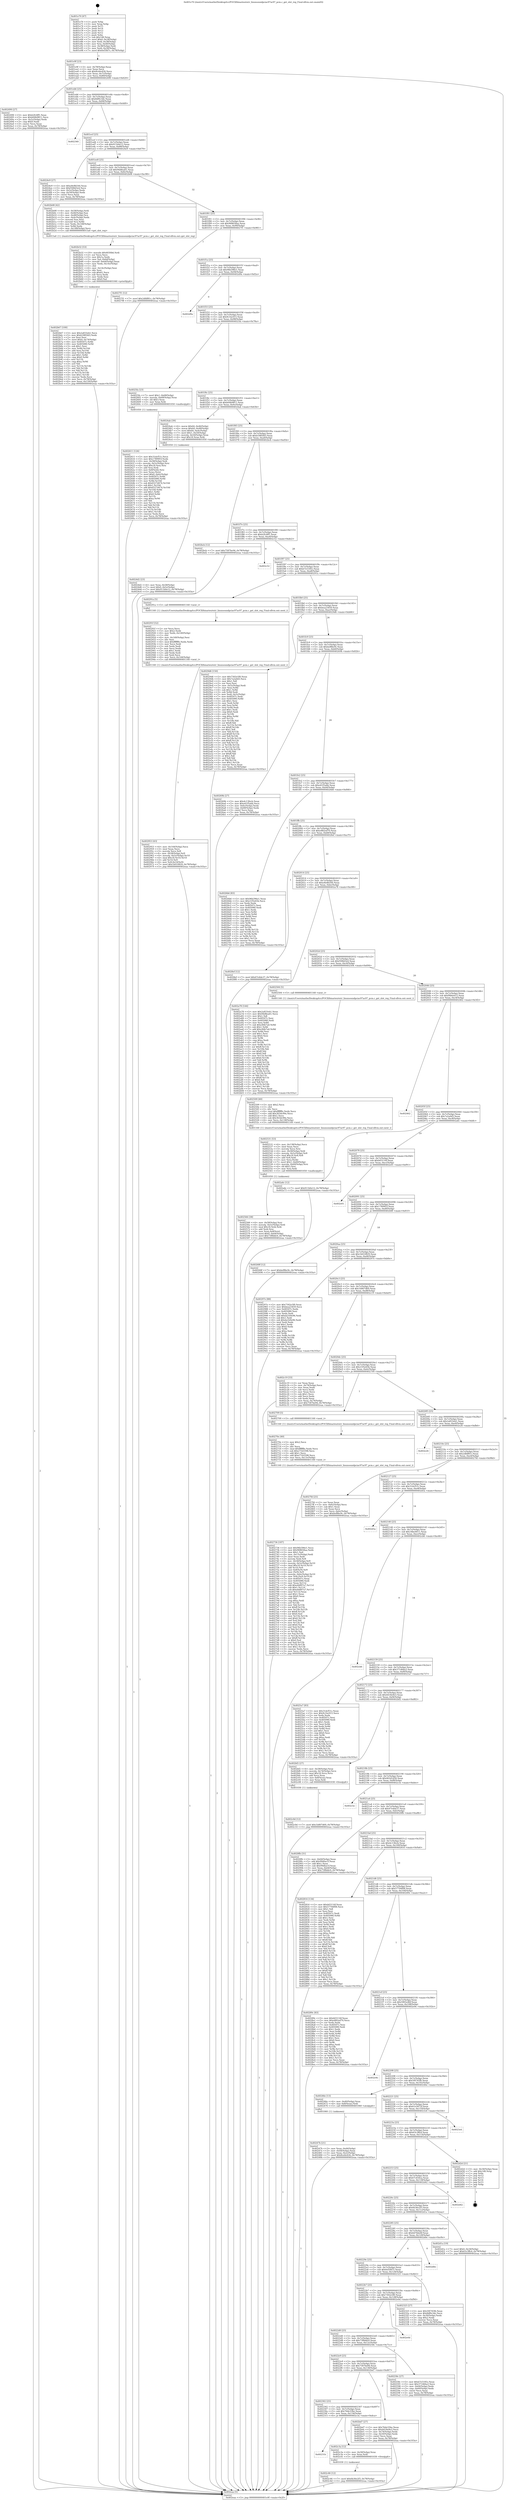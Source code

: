digraph "0x401e70" {
  label = "0x401e70 (/mnt/c/Users/mathe/Desktop/tcc/POCII/binaries/extr_linuxsoundpciac97ac97_pcm.c_get_slot_reg_Final-ollvm.out::main(0))"
  labelloc = "t"
  node[shape=record]

  Entry [label="",width=0.3,height=0.3,shape=circle,fillcolor=black,style=filled]
  "0x401e9f" [label="{
     0x401e9f [23]\l
     | [instrs]\l
     &nbsp;&nbsp;0x401e9f \<+3\>: mov -0x78(%rbp),%eax\l
     &nbsp;&nbsp;0x401ea2 \<+2\>: mov %eax,%ecx\l
     &nbsp;&nbsp;0x401ea4 \<+6\>: sub $0x8ce6e426,%ecx\l
     &nbsp;&nbsp;0x401eaa \<+3\>: mov %eax,-0x7c(%rbp)\l
     &nbsp;&nbsp;0x401ead \<+3\>: mov %ecx,-0x80(%rbp)\l
     &nbsp;&nbsp;0x401eb0 \<+6\>: je 0000000000402490 \<main+0x620\>\l
  }"]
  "0x402490" [label="{
     0x402490 [27]\l
     | [instrs]\l
     &nbsp;&nbsp;0x402490 \<+5\>: mov $0xb2fc4ff1,%eax\l
     &nbsp;&nbsp;0x402495 \<+5\>: mov $0xb04b9811,%ecx\l
     &nbsp;&nbsp;0x40249a \<+3\>: mov -0x2c(%rbp),%edx\l
     &nbsp;&nbsp;0x40249d \<+3\>: cmp $0x0,%edx\l
     &nbsp;&nbsp;0x4024a0 \<+3\>: cmove %ecx,%eax\l
     &nbsp;&nbsp;0x4024a3 \<+3\>: mov %eax,-0x78(%rbp)\l
     &nbsp;&nbsp;0x4024a6 \<+5\>: jmp 0000000000402eaa \<main+0x103a\>\l
  }"]
  "0x401eb6" [label="{
     0x401eb6 [25]\l
     | [instrs]\l
     &nbsp;&nbsp;0x401eb6 \<+5\>: jmp 0000000000401ebb \<main+0x4b\>\l
     &nbsp;&nbsp;0x401ebb \<+3\>: mov -0x7c(%rbp),%eax\l
     &nbsp;&nbsp;0x401ebe \<+5\>: sub $0x8df0c3dc,%eax\l
     &nbsp;&nbsp;0x401ec3 \<+6\>: mov %eax,-0x84(%rbp)\l
     &nbsp;&nbsp;0x401ec9 \<+6\>: je 0000000000402340 \<main+0x4d0\>\l
  }"]
  Exit [label="",width=0.3,height=0.3,shape=circle,fillcolor=black,style=filled,peripheries=2]
  "0x402340" [label="{
     0x402340\l
  }", style=dashed]
  "0x401ecf" [label="{
     0x401ecf [25]\l
     | [instrs]\l
     &nbsp;&nbsp;0x401ecf \<+5\>: jmp 0000000000401ed4 \<main+0x64\>\l
     &nbsp;&nbsp;0x401ed4 \<+3\>: mov -0x7c(%rbp),%eax\l
     &nbsp;&nbsp;0x401ed7 \<+5\>: sub $0x911b0e12,%eax\l
     &nbsp;&nbsp;0x401edc \<+6\>: mov %eax,-0x88(%rbp)\l
     &nbsp;&nbsp;0x401ee2 \<+6\>: je 00000000004024e9 \<main+0x679\>\l
  }"]
  "0x402c46" [label="{
     0x402c46 [12]\l
     | [instrs]\l
     &nbsp;&nbsp;0x402c46 \<+7\>: movl $0x6b36e2f3,-0x78(%rbp)\l
     &nbsp;&nbsp;0x402c4d \<+5\>: jmp 0000000000402eaa \<main+0x103a\>\l
  }"]
  "0x4024e9" [label="{
     0x4024e9 [27]\l
     | [instrs]\l
     &nbsp;&nbsp;0x4024e9 \<+5\>: mov $0xe8e8b544,%eax\l
     &nbsp;&nbsp;0x4024ee \<+5\>: mov $0xf308d3e4,%ecx\l
     &nbsp;&nbsp;0x4024f3 \<+3\>: mov -0x5c(%rbp),%edx\l
     &nbsp;&nbsp;0x4024f6 \<+3\>: cmp -0x50(%rbp),%edx\l
     &nbsp;&nbsp;0x4024f9 \<+3\>: cmovl %ecx,%eax\l
     &nbsp;&nbsp;0x4024fc \<+3\>: mov %eax,-0x78(%rbp)\l
     &nbsp;&nbsp;0x4024ff \<+5\>: jmp 0000000000402eaa \<main+0x103a\>\l
  }"]
  "0x401ee8" [label="{
     0x401ee8 [25]\l
     | [instrs]\l
     &nbsp;&nbsp;0x401ee8 \<+5\>: jmp 0000000000401eed \<main+0x7d\>\l
     &nbsp;&nbsp;0x401eed \<+3\>: mov -0x7c(%rbp),%eax\l
     &nbsp;&nbsp;0x401ef0 \<+5\>: sub $0x94d8ea61,%eax\l
     &nbsp;&nbsp;0x401ef5 \<+6\>: mov %eax,-0x8c(%rbp)\l
     &nbsp;&nbsp;0x401efb \<+6\>: je 0000000000402b08 \<main+0xc98\>\l
  }"]
  "0x40231b" [label="{
     0x40231b\l
  }", style=dashed]
  "0x402b08" [label="{
     0x402b08 [42]\l
     | [instrs]\l
     &nbsp;&nbsp;0x402b08 \<+4\>: mov -0x58(%rbp),%rdi\l
     &nbsp;&nbsp;0x402b0c \<+4\>: mov -0x46(%rbp),%ax\l
     &nbsp;&nbsp;0x402b10 \<+4\>: mov -0x48(%rbp),%cx\l
     &nbsp;&nbsp;0x402b14 \<+3\>: mov -0x4c(%rbp),%edx\l
     &nbsp;&nbsp;0x402b17 \<+3\>: movzwl %ax,%esi\l
     &nbsp;&nbsp;0x402b1a \<+4\>: movzwl %cx,%r8d\l
     &nbsp;&nbsp;0x402b1e \<+6\>: mov %edx,-0x148(%rbp)\l
     &nbsp;&nbsp;0x402b24 \<+3\>: mov %r8d,%edx\l
     &nbsp;&nbsp;0x402b27 \<+6\>: mov -0x148(%rbp),%ecx\l
     &nbsp;&nbsp;0x402b2d \<+5\>: call 00000000004015a0 \<get_slot_reg\>\l
     | [calls]\l
     &nbsp;&nbsp;0x4015a0 \{1\} (/mnt/c/Users/mathe/Desktop/tcc/POCII/binaries/extr_linuxsoundpciac97ac97_pcm.c_get_slot_reg_Final-ollvm.out::get_slot_reg)\l
  }"]
  "0x401f01" [label="{
     0x401f01 [25]\l
     | [instrs]\l
     &nbsp;&nbsp;0x401f01 \<+5\>: jmp 0000000000401f06 \<main+0x96\>\l
     &nbsp;&nbsp;0x401f06 \<+3\>: mov -0x7c(%rbp),%eax\l
     &nbsp;&nbsp;0x401f09 \<+5\>: sub $0x968658aa,%eax\l
     &nbsp;&nbsp;0x401f0e \<+6\>: mov %eax,-0x90(%rbp)\l
     &nbsp;&nbsp;0x401f14 \<+6\>: je 00000000004027f1 \<main+0x981\>\l
  }"]
  "0x402c3a" [label="{
     0x402c3a [12]\l
     | [instrs]\l
     &nbsp;&nbsp;0x402c3a \<+4\>: mov -0x58(%rbp),%rax\l
     &nbsp;&nbsp;0x402c3e \<+3\>: mov %rax,%rdi\l
     &nbsp;&nbsp;0x402c41 \<+5\>: call 0000000000401030 \<free@plt\>\l
     | [calls]\l
     &nbsp;&nbsp;0x401030 \{1\} (unknown)\l
  }"]
  "0x4027f1" [label="{
     0x4027f1 [12]\l
     | [instrs]\l
     &nbsp;&nbsp;0x4027f1 \<+7\>: movl $0x2dfdf81c,-0x78(%rbp)\l
     &nbsp;&nbsp;0x4027f8 \<+5\>: jmp 0000000000402eaa \<main+0x103a\>\l
  }"]
  "0x401f1a" [label="{
     0x401f1a [25]\l
     | [instrs]\l
     &nbsp;&nbsp;0x401f1a \<+5\>: jmp 0000000000401f1f \<main+0xaf\>\l
     &nbsp;&nbsp;0x401f1f \<+3\>: mov -0x7c(%rbp),%eax\l
     &nbsp;&nbsp;0x401f22 \<+5\>: sub $0x96b396e1,%eax\l
     &nbsp;&nbsp;0x401f27 \<+6\>: mov %eax,-0x94(%rbp)\l
     &nbsp;&nbsp;0x401f2d \<+6\>: je 0000000000402d9a \<main+0xf2a\>\l
  }"]
  "0x402c0d" [label="{
     0x402c0d [12]\l
     | [instrs]\l
     &nbsp;&nbsp;0x402c0d \<+7\>: movl $0x1b807d69,-0x78(%rbp)\l
     &nbsp;&nbsp;0x402c14 \<+5\>: jmp 0000000000402eaa \<main+0x103a\>\l
  }"]
  "0x402d9a" [label="{
     0x402d9a\l
  }", style=dashed]
  "0x401f33" [label="{
     0x401f33 [25]\l
     | [instrs]\l
     &nbsp;&nbsp;0x401f33 \<+5\>: jmp 0000000000401f38 \<main+0xc8\>\l
     &nbsp;&nbsp;0x401f38 \<+3\>: mov -0x7c(%rbp),%eax\l
     &nbsp;&nbsp;0x401f3b \<+5\>: sub $0x9c1bc015,%eax\l
     &nbsp;&nbsp;0x401f40 \<+6\>: mov %eax,-0x98(%rbp)\l
     &nbsp;&nbsp;0x401f46 \<+6\>: je 00000000004025fa \<main+0x78a\>\l
  }"]
  "0x402302" [label="{
     0x402302 [25]\l
     | [instrs]\l
     &nbsp;&nbsp;0x402302 \<+5\>: jmp 0000000000402307 \<main+0x497\>\l
     &nbsp;&nbsp;0x402307 \<+3\>: mov -0x7c(%rbp),%eax\l
     &nbsp;&nbsp;0x40230a \<+5\>: sub $0x76de33be,%eax\l
     &nbsp;&nbsp;0x40230f \<+6\>: mov %eax,-0x134(%rbp)\l
     &nbsp;&nbsp;0x402315 \<+6\>: je 0000000000402c3a \<main+0xdca\>\l
  }"]
  "0x4025fa" [label="{
     0x4025fa [23]\l
     | [instrs]\l
     &nbsp;&nbsp;0x4025fa \<+7\>: movl $0x1,-0x68(%rbp)\l
     &nbsp;&nbsp;0x402601 \<+4\>: movslq -0x68(%rbp),%rax\l
     &nbsp;&nbsp;0x402605 \<+4\>: shl $0x3,%rax\l
     &nbsp;&nbsp;0x402609 \<+3\>: mov %rax,%rdi\l
     &nbsp;&nbsp;0x40260c \<+5\>: call 0000000000401050 \<malloc@plt\>\l
     | [calls]\l
     &nbsp;&nbsp;0x401050 \{1\} (unknown)\l
  }"]
  "0x401f4c" [label="{
     0x401f4c [25]\l
     | [instrs]\l
     &nbsp;&nbsp;0x401f4c \<+5\>: jmp 0000000000401f51 \<main+0xe1\>\l
     &nbsp;&nbsp;0x401f51 \<+3\>: mov -0x7c(%rbp),%eax\l
     &nbsp;&nbsp;0x401f54 \<+5\>: sub $0xb04b9811,%eax\l
     &nbsp;&nbsp;0x401f59 \<+6\>: mov %eax,-0x9c(%rbp)\l
     &nbsp;&nbsp;0x401f5f \<+6\>: je 00000000004024ab \<main+0x63b\>\l
  }"]
  "0x402bd7" [label="{
     0x402bd7 [27]\l
     | [instrs]\l
     &nbsp;&nbsp;0x402bd7 \<+5\>: mov $0x76de33be,%eax\l
     &nbsp;&nbsp;0x402bdc \<+5\>: mov $0x4418e9e3,%ecx\l
     &nbsp;&nbsp;0x402be1 \<+3\>: mov -0x74(%rbp),%edx\l
     &nbsp;&nbsp;0x402be4 \<+3\>: cmp -0x50(%rbp),%edx\l
     &nbsp;&nbsp;0x402be7 \<+3\>: cmovl %ecx,%eax\l
     &nbsp;&nbsp;0x402bea \<+3\>: mov %eax,-0x78(%rbp)\l
     &nbsp;&nbsp;0x402bed \<+5\>: jmp 0000000000402eaa \<main+0x103a\>\l
  }"]
  "0x4024ab" [label="{
     0x4024ab [39]\l
     | [instrs]\l
     &nbsp;&nbsp;0x4024ab \<+6\>: movw $0x64,-0x46(%rbp)\l
     &nbsp;&nbsp;0x4024b1 \<+6\>: movw $0x64,-0x48(%rbp)\l
     &nbsp;&nbsp;0x4024b7 \<+7\>: movl $0x64,-0x4c(%rbp)\l
     &nbsp;&nbsp;0x4024be \<+7\>: movl $0x1,-0x50(%rbp)\l
     &nbsp;&nbsp;0x4024c5 \<+4\>: movslq -0x50(%rbp),%rax\l
     &nbsp;&nbsp;0x4024c9 \<+4\>: imul $0x18,%rax,%rdi\l
     &nbsp;&nbsp;0x4024cd \<+5\>: call 0000000000401050 \<malloc@plt\>\l
     | [calls]\l
     &nbsp;&nbsp;0x401050 \{1\} (unknown)\l
  }"]
  "0x401f65" [label="{
     0x401f65 [25]\l
     | [instrs]\l
     &nbsp;&nbsp;0x401f65 \<+5\>: jmp 0000000000401f6a \<main+0xfa\>\l
     &nbsp;&nbsp;0x401f6a \<+3\>: mov -0x7c(%rbp),%eax\l
     &nbsp;&nbsp;0x401f6d \<+5\>: sub $0xb1885fd3,%eax\l
     &nbsp;&nbsp;0x401f72 \<+6\>: mov %eax,-0xa0(%rbp)\l
     &nbsp;&nbsp;0x401f78 \<+6\>: je 0000000000402bcb \<main+0xd5b\>\l
  }"]
  "0x402b67" [label="{
     0x402b67 [100]\l
     | [instrs]\l
     &nbsp;&nbsp;0x402b67 \<+5\>: mov $0x2a833eb1,%ecx\l
     &nbsp;&nbsp;0x402b6c \<+5\>: mov $0xb1885fd3,%edx\l
     &nbsp;&nbsp;0x402b71 \<+2\>: xor %esi,%esi\l
     &nbsp;&nbsp;0x402b73 \<+7\>: movl $0x0,-0x74(%rbp)\l
     &nbsp;&nbsp;0x402b7a \<+8\>: mov 0x40507c,%r8d\l
     &nbsp;&nbsp;0x402b82 \<+8\>: mov 0x405080,%r9d\l
     &nbsp;&nbsp;0x402b8a \<+3\>: sub $0x1,%esi\l
     &nbsp;&nbsp;0x402b8d \<+3\>: mov %r8d,%r10d\l
     &nbsp;&nbsp;0x402b90 \<+3\>: add %esi,%r10d\l
     &nbsp;&nbsp;0x402b93 \<+4\>: imul %r10d,%r8d\l
     &nbsp;&nbsp;0x402b97 \<+4\>: and $0x1,%r8d\l
     &nbsp;&nbsp;0x402b9b \<+4\>: cmp $0x0,%r8d\l
     &nbsp;&nbsp;0x402b9f \<+4\>: sete %r11b\l
     &nbsp;&nbsp;0x402ba3 \<+4\>: cmp $0xa,%r9d\l
     &nbsp;&nbsp;0x402ba7 \<+3\>: setl %bl\l
     &nbsp;&nbsp;0x402baa \<+3\>: mov %r11b,%r14b\l
     &nbsp;&nbsp;0x402bad \<+3\>: and %bl,%r14b\l
     &nbsp;&nbsp;0x402bb0 \<+3\>: xor %bl,%r11b\l
     &nbsp;&nbsp;0x402bb3 \<+3\>: or %r11b,%r14b\l
     &nbsp;&nbsp;0x402bb6 \<+4\>: test $0x1,%r14b\l
     &nbsp;&nbsp;0x402bba \<+3\>: cmovne %edx,%ecx\l
     &nbsp;&nbsp;0x402bbd \<+3\>: mov %ecx,-0x78(%rbp)\l
     &nbsp;&nbsp;0x402bc0 \<+6\>: mov %eax,-0x150(%rbp)\l
     &nbsp;&nbsp;0x402bc6 \<+5\>: jmp 0000000000402eaa \<main+0x103a\>\l
  }"]
  "0x402bcb" [label="{
     0x402bcb [12]\l
     | [instrs]\l
     &nbsp;&nbsp;0x402bcb \<+7\>: movl $0x7587be94,-0x78(%rbp)\l
     &nbsp;&nbsp;0x402bd2 \<+5\>: jmp 0000000000402eaa \<main+0x103a\>\l
  }"]
  "0x401f7e" [label="{
     0x401f7e [25]\l
     | [instrs]\l
     &nbsp;&nbsp;0x401f7e \<+5\>: jmp 0000000000401f83 \<main+0x113\>\l
     &nbsp;&nbsp;0x401f83 \<+3\>: mov -0x7c(%rbp),%eax\l
     &nbsp;&nbsp;0x401f86 \<+5\>: sub $0xb2fc4ff1,%eax\l
     &nbsp;&nbsp;0x401f8b \<+6\>: mov %eax,-0xa4(%rbp)\l
     &nbsp;&nbsp;0x401f91 \<+6\>: je 0000000000402c52 \<main+0xde2\>\l
  }"]
  "0x402b32" [label="{
     0x402b32 [53]\l
     | [instrs]\l
     &nbsp;&nbsp;0x402b32 \<+10\>: movabs $0x4030b6,%rdi\l
     &nbsp;&nbsp;0x402b3c \<+2\>: xor %ecx,%ecx\l
     &nbsp;&nbsp;0x402b3e \<+5\>: mov $0x1a,%edx\l
     &nbsp;&nbsp;0x402b43 \<+3\>: mov %al,-0x6d(%rbp)\l
     &nbsp;&nbsp;0x402b46 \<+4\>: movzbl -0x6d(%rbp),%eax\l
     &nbsp;&nbsp;0x402b4a \<+6\>: mov %edx,-0x14c(%rbp)\l
     &nbsp;&nbsp;0x402b50 \<+1\>: cltd\l
     &nbsp;&nbsp;0x402b51 \<+6\>: mov -0x14c(%rbp),%esi\l
     &nbsp;&nbsp;0x402b57 \<+2\>: idiv %esi\l
     &nbsp;&nbsp;0x402b59 \<+3\>: sub $0x61,%ecx\l
     &nbsp;&nbsp;0x402b5c \<+2\>: sub %ecx,%edx\l
     &nbsp;&nbsp;0x402b5e \<+2\>: mov %edx,%esi\l
     &nbsp;&nbsp;0x402b60 \<+2\>: mov $0x0,%al\l
     &nbsp;&nbsp;0x402b62 \<+5\>: call 0000000000401040 \<printf@plt\>\l
     | [calls]\l
     &nbsp;&nbsp;0x401040 \{1\} (unknown)\l
  }"]
  "0x402c52" [label="{
     0x402c52\l
  }", style=dashed]
  "0x401f97" [label="{
     0x401f97 [25]\l
     | [instrs]\l
     &nbsp;&nbsp;0x401f97 \<+5\>: jmp 0000000000401f9c \<main+0x12c\>\l
     &nbsp;&nbsp;0x401f9c \<+3\>: mov -0x7c(%rbp),%eax\l
     &nbsp;&nbsp;0x401f9f \<+5\>: sub $0xb7e5185c,%eax\l
     &nbsp;&nbsp;0x401fa4 \<+6\>: mov %eax,-0xa8(%rbp)\l
     &nbsp;&nbsp;0x401faa \<+6\>: je 000000000040291a \<main+0xaaa\>\l
  }"]
  "0x402953" [label="{
     0x402953 [43]\l
     | [instrs]\l
     &nbsp;&nbsp;0x402953 \<+6\>: mov -0x144(%rbp),%ecx\l
     &nbsp;&nbsp;0x402959 \<+3\>: imul %eax,%ecx\l
     &nbsp;&nbsp;0x40295c \<+3\>: movslq %ecx,%r8\l
     &nbsp;&nbsp;0x40295f \<+4\>: mov -0x58(%rbp),%r9\l
     &nbsp;&nbsp;0x402963 \<+4\>: movslq -0x5c(%rbp),%r10\l
     &nbsp;&nbsp;0x402967 \<+4\>: imul $0x18,%r10,%r10\l
     &nbsp;&nbsp;0x40296b \<+3\>: add %r10,%r9\l
     &nbsp;&nbsp;0x40296e \<+4\>: mov %r8,0x10(%r9)\l
     &nbsp;&nbsp;0x402972 \<+7\>: movl $0x1b010829,-0x78(%rbp)\l
     &nbsp;&nbsp;0x402979 \<+5\>: jmp 0000000000402eaa \<main+0x103a\>\l
  }"]
  "0x40291a" [label="{
     0x40291a [5]\l
     | [instrs]\l
     &nbsp;&nbsp;0x40291a \<+5\>: call 0000000000401160 \<next_i\>\l
     | [calls]\l
     &nbsp;&nbsp;0x401160 \{1\} (/mnt/c/Users/mathe/Desktop/tcc/POCII/binaries/extr_linuxsoundpciac97ac97_pcm.c_get_slot_reg_Final-ollvm.out::next_i)\l
  }"]
  "0x401fb0" [label="{
     0x401fb0 [25]\l
     | [instrs]\l
     &nbsp;&nbsp;0x401fb0 \<+5\>: jmp 0000000000401fb5 \<main+0x145\>\l
     &nbsp;&nbsp;0x401fb5 \<+3\>: mov -0x7c(%rbp),%eax\l
     &nbsp;&nbsp;0x401fb8 \<+5\>: sub $0xbea23459,%eax\l
     &nbsp;&nbsp;0x401fbd \<+6\>: mov %eax,-0xac(%rbp)\l
     &nbsp;&nbsp;0x401fc3 \<+6\>: je 00000000004029d6 \<main+0xb66\>\l
  }"]
  "0x40291f" [label="{
     0x40291f [52]\l
     | [instrs]\l
     &nbsp;&nbsp;0x40291f \<+2\>: xor %ecx,%ecx\l
     &nbsp;&nbsp;0x402921 \<+5\>: mov $0x2,%edx\l
     &nbsp;&nbsp;0x402926 \<+6\>: mov %edx,-0x140(%rbp)\l
     &nbsp;&nbsp;0x40292c \<+1\>: cltd\l
     &nbsp;&nbsp;0x40292d \<+6\>: mov -0x140(%rbp),%esi\l
     &nbsp;&nbsp;0x402933 \<+2\>: idiv %esi\l
     &nbsp;&nbsp;0x402935 \<+6\>: imul $0xfffffffe,%edx,%edx\l
     &nbsp;&nbsp;0x40293b \<+2\>: mov %ecx,%edi\l
     &nbsp;&nbsp;0x40293d \<+2\>: sub %edx,%edi\l
     &nbsp;&nbsp;0x40293f \<+2\>: mov %ecx,%edx\l
     &nbsp;&nbsp;0x402941 \<+3\>: sub $0x1,%edx\l
     &nbsp;&nbsp;0x402944 \<+2\>: add %edx,%edi\l
     &nbsp;&nbsp;0x402946 \<+2\>: sub %edi,%ecx\l
     &nbsp;&nbsp;0x402948 \<+6\>: mov %ecx,-0x144(%rbp)\l
     &nbsp;&nbsp;0x40294e \<+5\>: call 0000000000401160 \<next_i\>\l
     | [calls]\l
     &nbsp;&nbsp;0x401160 \{1\} (/mnt/c/Users/mathe/Desktop/tcc/POCII/binaries/extr_linuxsoundpciac97ac97_pcm.c_get_slot_reg_Final-ollvm.out::next_i)\l
  }"]
  "0x4029d6" [label="{
     0x4029d6 [150]\l
     | [instrs]\l
     &nbsp;&nbsp;0x4029d6 \<+5\>: mov $0x7302e5f0,%eax\l
     &nbsp;&nbsp;0x4029db \<+5\>: mov $0x7a2a0d3,%ecx\l
     &nbsp;&nbsp;0x4029e0 \<+2\>: mov $0x1,%dl\l
     &nbsp;&nbsp;0x4029e2 \<+2\>: xor %esi,%esi\l
     &nbsp;&nbsp;0x4029e4 \<+3\>: mov -0x5c(%rbp),%edi\l
     &nbsp;&nbsp;0x4029e7 \<+3\>: mov %esi,%r8d\l
     &nbsp;&nbsp;0x4029ea \<+4\>: sub $0x1,%r8d\l
     &nbsp;&nbsp;0x4029ee \<+3\>: sub %r8d,%edi\l
     &nbsp;&nbsp;0x4029f1 \<+3\>: mov %edi,-0x5c(%rbp)\l
     &nbsp;&nbsp;0x4029f4 \<+7\>: mov 0x40507c,%edi\l
     &nbsp;&nbsp;0x4029fb \<+8\>: mov 0x405080,%r8d\l
     &nbsp;&nbsp;0x402a03 \<+3\>: sub $0x1,%esi\l
     &nbsp;&nbsp;0x402a06 \<+3\>: mov %edi,%r9d\l
     &nbsp;&nbsp;0x402a09 \<+3\>: add %esi,%r9d\l
     &nbsp;&nbsp;0x402a0c \<+4\>: imul %r9d,%edi\l
     &nbsp;&nbsp;0x402a10 \<+3\>: and $0x1,%edi\l
     &nbsp;&nbsp;0x402a13 \<+3\>: cmp $0x0,%edi\l
     &nbsp;&nbsp;0x402a16 \<+4\>: sete %r10b\l
     &nbsp;&nbsp;0x402a1a \<+4\>: cmp $0xa,%r8d\l
     &nbsp;&nbsp;0x402a1e \<+4\>: setl %r11b\l
     &nbsp;&nbsp;0x402a22 \<+3\>: mov %r10b,%bl\l
     &nbsp;&nbsp;0x402a25 \<+3\>: xor $0xff,%bl\l
     &nbsp;&nbsp;0x402a28 \<+3\>: mov %r11b,%r14b\l
     &nbsp;&nbsp;0x402a2b \<+4\>: xor $0xff,%r14b\l
     &nbsp;&nbsp;0x402a2f \<+3\>: xor $0x1,%dl\l
     &nbsp;&nbsp;0x402a32 \<+3\>: mov %bl,%r15b\l
     &nbsp;&nbsp;0x402a35 \<+4\>: and $0xff,%r15b\l
     &nbsp;&nbsp;0x402a39 \<+3\>: and %dl,%r10b\l
     &nbsp;&nbsp;0x402a3c \<+3\>: mov %r14b,%r12b\l
     &nbsp;&nbsp;0x402a3f \<+4\>: and $0xff,%r12b\l
     &nbsp;&nbsp;0x402a43 \<+3\>: and %dl,%r11b\l
     &nbsp;&nbsp;0x402a46 \<+3\>: or %r10b,%r15b\l
     &nbsp;&nbsp;0x402a49 \<+3\>: or %r11b,%r12b\l
     &nbsp;&nbsp;0x402a4c \<+3\>: xor %r12b,%r15b\l
     &nbsp;&nbsp;0x402a4f \<+3\>: or %r14b,%bl\l
     &nbsp;&nbsp;0x402a52 \<+3\>: xor $0xff,%bl\l
     &nbsp;&nbsp;0x402a55 \<+3\>: or $0x1,%dl\l
     &nbsp;&nbsp;0x402a58 \<+2\>: and %dl,%bl\l
     &nbsp;&nbsp;0x402a5a \<+3\>: or %bl,%r15b\l
     &nbsp;&nbsp;0x402a5d \<+4\>: test $0x1,%r15b\l
     &nbsp;&nbsp;0x402a61 \<+3\>: cmovne %ecx,%eax\l
     &nbsp;&nbsp;0x402a64 \<+3\>: mov %eax,-0x78(%rbp)\l
     &nbsp;&nbsp;0x402a67 \<+5\>: jmp 0000000000402eaa \<main+0x103a\>\l
  }"]
  "0x401fc9" [label="{
     0x401fc9 [25]\l
     | [instrs]\l
     &nbsp;&nbsp;0x401fc9 \<+5\>: jmp 0000000000401fce \<main+0x15e\>\l
     &nbsp;&nbsp;0x401fce \<+3\>: mov -0x7c(%rbp),%eax\l
     &nbsp;&nbsp;0x401fd1 \<+5\>: sub $0xbef8bc9c,%eax\l
     &nbsp;&nbsp;0x401fd6 \<+6\>: mov %eax,-0xb0(%rbp)\l
     &nbsp;&nbsp;0x401fdc \<+6\>: je 000000000040269b \<main+0x82b\>\l
  }"]
  "0x402736" [label="{
     0x402736 [187]\l
     | [instrs]\l
     &nbsp;&nbsp;0x402736 \<+5\>: mov $0x96b396e1,%ecx\l
     &nbsp;&nbsp;0x40273b \<+5\>: mov $0x968658aa,%edx\l
     &nbsp;&nbsp;0x402740 \<+3\>: mov $0x1,%sil\l
     &nbsp;&nbsp;0x402743 \<+6\>: mov -0x13c(%rbp),%edi\l
     &nbsp;&nbsp;0x402749 \<+3\>: imul %eax,%edi\l
     &nbsp;&nbsp;0x40274c \<+3\>: movslq %edi,%r8\l
     &nbsp;&nbsp;0x40274f \<+4\>: mov -0x58(%rbp),%r9\l
     &nbsp;&nbsp;0x402753 \<+4\>: movslq -0x5c(%rbp),%r10\l
     &nbsp;&nbsp;0x402757 \<+4\>: imul $0x18,%r10,%r10\l
     &nbsp;&nbsp;0x40275b \<+3\>: add %r10,%r9\l
     &nbsp;&nbsp;0x40275e \<+4\>: mov 0x8(%r9),%r9\l
     &nbsp;&nbsp;0x402762 \<+3\>: mov (%r9),%r9\l
     &nbsp;&nbsp;0x402765 \<+4\>: movslq -0x6c(%rbp),%r10\l
     &nbsp;&nbsp;0x402769 \<+4\>: mov %r8,(%r9,%r10,8)\l
     &nbsp;&nbsp;0x40276d \<+7\>: mov 0x40507c,%eax\l
     &nbsp;&nbsp;0x402774 \<+7\>: mov 0x405080,%edi\l
     &nbsp;&nbsp;0x40277b \<+3\>: mov %eax,%r11d\l
     &nbsp;&nbsp;0x40277e \<+7\>: add $0xe6df97a7,%r11d\l
     &nbsp;&nbsp;0x402785 \<+4\>: sub $0x1,%r11d\l
     &nbsp;&nbsp;0x402789 \<+7\>: sub $0xe6df97a7,%r11d\l
     &nbsp;&nbsp;0x402790 \<+4\>: imul %r11d,%eax\l
     &nbsp;&nbsp;0x402794 \<+3\>: and $0x1,%eax\l
     &nbsp;&nbsp;0x402797 \<+3\>: cmp $0x0,%eax\l
     &nbsp;&nbsp;0x40279a \<+3\>: sete %bl\l
     &nbsp;&nbsp;0x40279d \<+3\>: cmp $0xa,%edi\l
     &nbsp;&nbsp;0x4027a0 \<+4\>: setl %r14b\l
     &nbsp;&nbsp;0x4027a4 \<+3\>: mov %bl,%r15b\l
     &nbsp;&nbsp;0x4027a7 \<+4\>: xor $0xff,%r15b\l
     &nbsp;&nbsp;0x4027ab \<+3\>: mov %r14b,%r12b\l
     &nbsp;&nbsp;0x4027ae \<+4\>: xor $0xff,%r12b\l
     &nbsp;&nbsp;0x4027b2 \<+4\>: xor $0x0,%sil\l
     &nbsp;&nbsp;0x4027b6 \<+3\>: mov %r15b,%r13b\l
     &nbsp;&nbsp;0x4027b9 \<+4\>: and $0x0,%r13b\l
     &nbsp;&nbsp;0x4027bd \<+3\>: and %sil,%bl\l
     &nbsp;&nbsp;0x4027c0 \<+3\>: mov %r12b,%al\l
     &nbsp;&nbsp;0x4027c3 \<+2\>: and $0x0,%al\l
     &nbsp;&nbsp;0x4027c5 \<+3\>: and %sil,%r14b\l
     &nbsp;&nbsp;0x4027c8 \<+3\>: or %bl,%r13b\l
     &nbsp;&nbsp;0x4027cb \<+3\>: or %r14b,%al\l
     &nbsp;&nbsp;0x4027ce \<+3\>: xor %al,%r13b\l
     &nbsp;&nbsp;0x4027d1 \<+3\>: or %r12b,%r15b\l
     &nbsp;&nbsp;0x4027d4 \<+4\>: xor $0xff,%r15b\l
     &nbsp;&nbsp;0x4027d8 \<+4\>: or $0x0,%sil\l
     &nbsp;&nbsp;0x4027dc \<+3\>: and %sil,%r15b\l
     &nbsp;&nbsp;0x4027df \<+3\>: or %r15b,%r13b\l
     &nbsp;&nbsp;0x4027e2 \<+4\>: test $0x1,%r13b\l
     &nbsp;&nbsp;0x4027e6 \<+3\>: cmovne %edx,%ecx\l
     &nbsp;&nbsp;0x4027e9 \<+3\>: mov %ecx,-0x78(%rbp)\l
     &nbsp;&nbsp;0x4027ec \<+5\>: jmp 0000000000402eaa \<main+0x103a\>\l
  }"]
  "0x40269b" [label="{
     0x40269b [27]\l
     | [instrs]\l
     &nbsp;&nbsp;0x40269b \<+5\>: mov $0x4c13fecb,%eax\l
     &nbsp;&nbsp;0x4026a0 \<+5\>: mov $0xe61f5abb,%ecx\l
     &nbsp;&nbsp;0x4026a5 \<+3\>: mov -0x6c(%rbp),%edx\l
     &nbsp;&nbsp;0x4026a8 \<+3\>: cmp -0x68(%rbp),%edx\l
     &nbsp;&nbsp;0x4026ab \<+3\>: cmovl %ecx,%eax\l
     &nbsp;&nbsp;0x4026ae \<+3\>: mov %eax,-0x78(%rbp)\l
     &nbsp;&nbsp;0x4026b1 \<+5\>: jmp 0000000000402eaa \<main+0x103a\>\l
  }"]
  "0x401fe2" [label="{
     0x401fe2 [25]\l
     | [instrs]\l
     &nbsp;&nbsp;0x401fe2 \<+5\>: jmp 0000000000401fe7 \<main+0x177\>\l
     &nbsp;&nbsp;0x401fe7 \<+3\>: mov -0x7c(%rbp),%eax\l
     &nbsp;&nbsp;0x401fea \<+5\>: sub $0xe61f5abb,%eax\l
     &nbsp;&nbsp;0x401fef \<+6\>: mov %eax,-0xb4(%rbp)\l
     &nbsp;&nbsp;0x401ff5 \<+6\>: je 00000000004026b6 \<main+0x846\>\l
  }"]
  "0x40270e" [label="{
     0x40270e [40]\l
     | [instrs]\l
     &nbsp;&nbsp;0x40270e \<+5\>: mov $0x2,%ecx\l
     &nbsp;&nbsp;0x402713 \<+1\>: cltd\l
     &nbsp;&nbsp;0x402714 \<+2\>: idiv %ecx\l
     &nbsp;&nbsp;0x402716 \<+6\>: imul $0xfffffffe,%edx,%ecx\l
     &nbsp;&nbsp;0x40271c \<+6\>: sub $0xe71b5598,%ecx\l
     &nbsp;&nbsp;0x402722 \<+3\>: add $0x1,%ecx\l
     &nbsp;&nbsp;0x402725 \<+6\>: add $0xe71b5598,%ecx\l
     &nbsp;&nbsp;0x40272b \<+6\>: mov %ecx,-0x13c(%rbp)\l
     &nbsp;&nbsp;0x402731 \<+5\>: call 0000000000401160 \<next_i\>\l
     | [calls]\l
     &nbsp;&nbsp;0x401160 \{1\} (/mnt/c/Users/mathe/Desktop/tcc/POCII/binaries/extr_linuxsoundpciac97ac97_pcm.c_get_slot_reg_Final-ollvm.out::next_i)\l
  }"]
  "0x4026b6" [label="{
     0x4026b6 [83]\l
     | [instrs]\l
     &nbsp;&nbsp;0x4026b6 \<+5\>: mov $0x96b396e1,%eax\l
     &nbsp;&nbsp;0x4026bb \<+5\>: mov $0x21f5e65b,%ecx\l
     &nbsp;&nbsp;0x4026c0 \<+2\>: xor %edx,%edx\l
     &nbsp;&nbsp;0x4026c2 \<+7\>: mov 0x40507c,%esi\l
     &nbsp;&nbsp;0x4026c9 \<+7\>: mov 0x405080,%edi\l
     &nbsp;&nbsp;0x4026d0 \<+3\>: sub $0x1,%edx\l
     &nbsp;&nbsp;0x4026d3 \<+3\>: mov %esi,%r8d\l
     &nbsp;&nbsp;0x4026d6 \<+3\>: add %edx,%r8d\l
     &nbsp;&nbsp;0x4026d9 \<+4\>: imul %r8d,%esi\l
     &nbsp;&nbsp;0x4026dd \<+3\>: and $0x1,%esi\l
     &nbsp;&nbsp;0x4026e0 \<+3\>: cmp $0x0,%esi\l
     &nbsp;&nbsp;0x4026e3 \<+4\>: sete %r9b\l
     &nbsp;&nbsp;0x4026e7 \<+3\>: cmp $0xa,%edi\l
     &nbsp;&nbsp;0x4026ea \<+4\>: setl %r10b\l
     &nbsp;&nbsp;0x4026ee \<+3\>: mov %r9b,%r11b\l
     &nbsp;&nbsp;0x4026f1 \<+3\>: and %r10b,%r11b\l
     &nbsp;&nbsp;0x4026f4 \<+3\>: xor %r10b,%r9b\l
     &nbsp;&nbsp;0x4026f7 \<+3\>: or %r9b,%r11b\l
     &nbsp;&nbsp;0x4026fa \<+4\>: test $0x1,%r11b\l
     &nbsp;&nbsp;0x4026fe \<+3\>: cmovne %ecx,%eax\l
     &nbsp;&nbsp;0x402701 \<+3\>: mov %eax,-0x78(%rbp)\l
     &nbsp;&nbsp;0x402704 \<+5\>: jmp 0000000000402eaa \<main+0x103a\>\l
  }"]
  "0x401ffb" [label="{
     0x401ffb [25]\l
     | [instrs]\l
     &nbsp;&nbsp;0x401ffb \<+5\>: jmp 0000000000402000 \<main+0x190\>\l
     &nbsp;&nbsp;0x402000 \<+3\>: mov -0x7c(%rbp),%eax\l
     &nbsp;&nbsp;0x402003 \<+5\>: sub $0xe882ed70,%eax\l
     &nbsp;&nbsp;0x402008 \<+6\>: mov %eax,-0xb8(%rbp)\l
     &nbsp;&nbsp;0x40200e \<+6\>: je 00000000004028ef \<main+0xa7f\>\l
  }"]
  "0x402611" [label="{
     0x402611 [126]\l
     | [instrs]\l
     &nbsp;&nbsp;0x402611 \<+5\>: mov $0x31dcf51c,%ecx\l
     &nbsp;&nbsp;0x402616 \<+5\>: mov $0x17899f1f,%edx\l
     &nbsp;&nbsp;0x40261b \<+4\>: mov -0x58(%rbp),%rdi\l
     &nbsp;&nbsp;0x40261f \<+4\>: movslq -0x5c(%rbp),%rsi\l
     &nbsp;&nbsp;0x402623 \<+4\>: imul $0x18,%rsi,%rsi\l
     &nbsp;&nbsp;0x402627 \<+3\>: add %rsi,%rdi\l
     &nbsp;&nbsp;0x40262a \<+4\>: mov 0x8(%rdi),%rsi\l
     &nbsp;&nbsp;0x40262e \<+3\>: mov %rax,(%rsi)\l
     &nbsp;&nbsp;0x402631 \<+7\>: movl $0x0,-0x6c(%rbp)\l
     &nbsp;&nbsp;0x402638 \<+8\>: mov 0x40507c,%r8d\l
     &nbsp;&nbsp;0x402640 \<+8\>: mov 0x405080,%r9d\l
     &nbsp;&nbsp;0x402648 \<+3\>: mov %r8d,%r10d\l
     &nbsp;&nbsp;0x40264b \<+7\>: sub $0x6527d474,%r10d\l
     &nbsp;&nbsp;0x402652 \<+4\>: sub $0x1,%r10d\l
     &nbsp;&nbsp;0x402656 \<+7\>: add $0x6527d474,%r10d\l
     &nbsp;&nbsp;0x40265d \<+4\>: imul %r10d,%r8d\l
     &nbsp;&nbsp;0x402661 \<+4\>: and $0x1,%r8d\l
     &nbsp;&nbsp;0x402665 \<+4\>: cmp $0x0,%r8d\l
     &nbsp;&nbsp;0x402669 \<+4\>: sete %r11b\l
     &nbsp;&nbsp;0x40266d \<+4\>: cmp $0xa,%r9d\l
     &nbsp;&nbsp;0x402671 \<+3\>: setl %bl\l
     &nbsp;&nbsp;0x402674 \<+3\>: mov %r11b,%r14b\l
     &nbsp;&nbsp;0x402677 \<+3\>: and %bl,%r14b\l
     &nbsp;&nbsp;0x40267a \<+3\>: xor %bl,%r11b\l
     &nbsp;&nbsp;0x40267d \<+3\>: or %r11b,%r14b\l
     &nbsp;&nbsp;0x402680 \<+4\>: test $0x1,%r14b\l
     &nbsp;&nbsp;0x402684 \<+3\>: cmovne %edx,%ecx\l
     &nbsp;&nbsp;0x402687 \<+3\>: mov %ecx,-0x78(%rbp)\l
     &nbsp;&nbsp;0x40268a \<+5\>: jmp 0000000000402eaa \<main+0x103a\>\l
  }"]
  "0x4028ef" [label="{
     0x4028ef [12]\l
     | [instrs]\l
     &nbsp;&nbsp;0x4028ef \<+7\>: movl $0x47e4de37,-0x78(%rbp)\l
     &nbsp;&nbsp;0x4028f6 \<+5\>: jmp 0000000000402eaa \<main+0x103a\>\l
  }"]
  "0x402014" [label="{
     0x402014 [25]\l
     | [instrs]\l
     &nbsp;&nbsp;0x402014 \<+5\>: jmp 0000000000402019 \<main+0x1a9\>\l
     &nbsp;&nbsp;0x402019 \<+3\>: mov -0x7c(%rbp),%eax\l
     &nbsp;&nbsp;0x40201c \<+5\>: sub $0xe8e8b544,%eax\l
     &nbsp;&nbsp;0x402021 \<+6\>: mov %eax,-0xbc(%rbp)\l
     &nbsp;&nbsp;0x402027 \<+6\>: je 0000000000402a78 \<main+0xc08\>\l
  }"]
  "0x4022e9" [label="{
     0x4022e9 [25]\l
     | [instrs]\l
     &nbsp;&nbsp;0x4022e9 \<+5\>: jmp 00000000004022ee \<main+0x47e\>\l
     &nbsp;&nbsp;0x4022ee \<+3\>: mov -0x7c(%rbp),%eax\l
     &nbsp;&nbsp;0x4022f1 \<+5\>: sub $0x7587be94,%eax\l
     &nbsp;&nbsp;0x4022f6 \<+6\>: mov %eax,-0x130(%rbp)\l
     &nbsp;&nbsp;0x4022fc \<+6\>: je 0000000000402bd7 \<main+0xd67\>\l
  }"]
  "0x402a78" [label="{
     0x402a78 [144]\l
     | [instrs]\l
     &nbsp;&nbsp;0x402a78 \<+5\>: mov $0x2a833eb1,%eax\l
     &nbsp;&nbsp;0x402a7d \<+5\>: mov $0x94d8ea61,%ecx\l
     &nbsp;&nbsp;0x402a82 \<+2\>: mov $0x1,%dl\l
     &nbsp;&nbsp;0x402a84 \<+7\>: mov 0x40507c,%esi\l
     &nbsp;&nbsp;0x402a8b \<+7\>: mov 0x405080,%edi\l
     &nbsp;&nbsp;0x402a92 \<+3\>: mov %esi,%r8d\l
     &nbsp;&nbsp;0x402a95 \<+7\>: sub $0xc84b7a0,%r8d\l
     &nbsp;&nbsp;0x402a9c \<+4\>: sub $0x1,%r8d\l
     &nbsp;&nbsp;0x402aa0 \<+7\>: add $0xc84b7a0,%r8d\l
     &nbsp;&nbsp;0x402aa7 \<+4\>: imul %r8d,%esi\l
     &nbsp;&nbsp;0x402aab \<+3\>: and $0x1,%esi\l
     &nbsp;&nbsp;0x402aae \<+3\>: cmp $0x0,%esi\l
     &nbsp;&nbsp;0x402ab1 \<+4\>: sete %r9b\l
     &nbsp;&nbsp;0x402ab5 \<+3\>: cmp $0xa,%edi\l
     &nbsp;&nbsp;0x402ab8 \<+4\>: setl %r10b\l
     &nbsp;&nbsp;0x402abc \<+3\>: mov %r9b,%r11b\l
     &nbsp;&nbsp;0x402abf \<+4\>: xor $0xff,%r11b\l
     &nbsp;&nbsp;0x402ac3 \<+3\>: mov %r10b,%bl\l
     &nbsp;&nbsp;0x402ac6 \<+3\>: xor $0xff,%bl\l
     &nbsp;&nbsp;0x402ac9 \<+3\>: xor $0x0,%dl\l
     &nbsp;&nbsp;0x402acc \<+3\>: mov %r11b,%r14b\l
     &nbsp;&nbsp;0x402acf \<+4\>: and $0x0,%r14b\l
     &nbsp;&nbsp;0x402ad3 \<+3\>: and %dl,%r9b\l
     &nbsp;&nbsp;0x402ad6 \<+3\>: mov %bl,%r15b\l
     &nbsp;&nbsp;0x402ad9 \<+4\>: and $0x0,%r15b\l
     &nbsp;&nbsp;0x402add \<+3\>: and %dl,%r10b\l
     &nbsp;&nbsp;0x402ae0 \<+3\>: or %r9b,%r14b\l
     &nbsp;&nbsp;0x402ae3 \<+3\>: or %r10b,%r15b\l
     &nbsp;&nbsp;0x402ae6 \<+3\>: xor %r15b,%r14b\l
     &nbsp;&nbsp;0x402ae9 \<+3\>: or %bl,%r11b\l
     &nbsp;&nbsp;0x402aec \<+4\>: xor $0xff,%r11b\l
     &nbsp;&nbsp;0x402af0 \<+3\>: or $0x0,%dl\l
     &nbsp;&nbsp;0x402af3 \<+3\>: and %dl,%r11b\l
     &nbsp;&nbsp;0x402af6 \<+3\>: or %r11b,%r14b\l
     &nbsp;&nbsp;0x402af9 \<+4\>: test $0x1,%r14b\l
     &nbsp;&nbsp;0x402afd \<+3\>: cmovne %ecx,%eax\l
     &nbsp;&nbsp;0x402b00 \<+3\>: mov %eax,-0x78(%rbp)\l
     &nbsp;&nbsp;0x402b03 \<+5\>: jmp 0000000000402eaa \<main+0x103a\>\l
  }"]
  "0x40202d" [label="{
     0x40202d [25]\l
     | [instrs]\l
     &nbsp;&nbsp;0x40202d \<+5\>: jmp 0000000000402032 \<main+0x1c2\>\l
     &nbsp;&nbsp;0x402032 \<+3\>: mov -0x7c(%rbp),%eax\l
     &nbsp;&nbsp;0x402035 \<+5\>: sub $0xf308d3e4,%eax\l
     &nbsp;&nbsp;0x40203a \<+6\>: mov %eax,-0xc0(%rbp)\l
     &nbsp;&nbsp;0x402040 \<+6\>: je 0000000000402504 \<main+0x694\>\l
  }"]
  "0x40258c" [label="{
     0x40258c [27]\l
     | [instrs]\l
     &nbsp;&nbsp;0x40258c \<+5\>: mov $0xb7e5185c,%eax\l
     &nbsp;&nbsp;0x402591 \<+5\>: mov $0x371466a3,%ecx\l
     &nbsp;&nbsp;0x402596 \<+3\>: mov -0x64(%rbp),%edx\l
     &nbsp;&nbsp;0x402599 \<+3\>: cmp -0x60(%rbp),%edx\l
     &nbsp;&nbsp;0x40259c \<+3\>: cmovl %ecx,%eax\l
     &nbsp;&nbsp;0x40259f \<+3\>: mov %eax,-0x78(%rbp)\l
     &nbsp;&nbsp;0x4025a2 \<+5\>: jmp 0000000000402eaa \<main+0x103a\>\l
  }"]
  "0x402504" [label="{
     0x402504 [5]\l
     | [instrs]\l
     &nbsp;&nbsp;0x402504 \<+5\>: call 0000000000401160 \<next_i\>\l
     | [calls]\l
     &nbsp;&nbsp;0x401160 \{1\} (/mnt/c/Users/mathe/Desktop/tcc/POCII/binaries/extr_linuxsoundpciac97ac97_pcm.c_get_slot_reg_Final-ollvm.out::next_i)\l
  }"]
  "0x402046" [label="{
     0x402046 [25]\l
     | [instrs]\l
     &nbsp;&nbsp;0x402046 \<+5\>: jmp 000000000040204b \<main+0x1db\>\l
     &nbsp;&nbsp;0x40204b \<+3\>: mov -0x7c(%rbp),%eax\l
     &nbsp;&nbsp;0x40204e \<+5\>: sub $0xf9b6eb15,%eax\l
     &nbsp;&nbsp;0x402053 \<+6\>: mov %eax,-0xc4(%rbp)\l
     &nbsp;&nbsp;0x402059 \<+6\>: je 0000000000402462 \<main+0x5f2\>\l
  }"]
  "0x4022d0" [label="{
     0x4022d0 [25]\l
     | [instrs]\l
     &nbsp;&nbsp;0x4022d0 \<+5\>: jmp 00000000004022d5 \<main+0x465\>\l
     &nbsp;&nbsp;0x4022d5 \<+3\>: mov -0x7c(%rbp),%eax\l
     &nbsp;&nbsp;0x4022d8 \<+5\>: sub $0x73f8ddc0,%eax\l
     &nbsp;&nbsp;0x4022dd \<+6\>: mov %eax,-0x12c(%rbp)\l
     &nbsp;&nbsp;0x4022e3 \<+6\>: je 000000000040258c \<main+0x71c\>\l
  }"]
  "0x402462" [label="{
     0x402462\l
  }", style=dashed]
  "0x40205f" [label="{
     0x40205f [25]\l
     | [instrs]\l
     &nbsp;&nbsp;0x40205f \<+5\>: jmp 0000000000402064 \<main+0x1f4\>\l
     &nbsp;&nbsp;0x402064 \<+3\>: mov -0x7c(%rbp),%eax\l
     &nbsp;&nbsp;0x402067 \<+5\>: sub $0x7a2a0d3,%eax\l
     &nbsp;&nbsp;0x40206c \<+6\>: mov %eax,-0xc8(%rbp)\l
     &nbsp;&nbsp;0x402072 \<+6\>: je 0000000000402a6c \<main+0xbfc\>\l
  }"]
  "0x402e0d" [label="{
     0x402e0d\l
  }", style=dashed]
  "0x402a6c" [label="{
     0x402a6c [12]\l
     | [instrs]\l
     &nbsp;&nbsp;0x402a6c \<+7\>: movl $0x911b0e12,-0x78(%rbp)\l
     &nbsp;&nbsp;0x402a73 \<+5\>: jmp 0000000000402eaa \<main+0x103a\>\l
  }"]
  "0x402078" [label="{
     0x402078 [25]\l
     | [instrs]\l
     &nbsp;&nbsp;0x402078 \<+5\>: jmp 000000000040207d \<main+0x20d\>\l
     &nbsp;&nbsp;0x40207d \<+3\>: mov -0x7c(%rbp),%eax\l
     &nbsp;&nbsp;0x402080 \<+5\>: sub $0xb03116f,%eax\l
     &nbsp;&nbsp;0x402085 \<+6\>: mov %eax,-0xcc(%rbp)\l
     &nbsp;&nbsp;0x40208b \<+6\>: je 0000000000402e01 \<main+0xf91\>\l
  }"]
  "0x402566" [label="{
     0x402566 [38]\l
     | [instrs]\l
     &nbsp;&nbsp;0x402566 \<+4\>: mov -0x58(%rbp),%rsi\l
     &nbsp;&nbsp;0x40256a \<+4\>: movslq -0x5c(%rbp),%rdi\l
     &nbsp;&nbsp;0x40256e \<+4\>: imul $0x18,%rdi,%rdi\l
     &nbsp;&nbsp;0x402572 \<+3\>: add %rdi,%rsi\l
     &nbsp;&nbsp;0x402575 \<+4\>: mov %rax,0x8(%rsi)\l
     &nbsp;&nbsp;0x402579 \<+7\>: movl $0x0,-0x64(%rbp)\l
     &nbsp;&nbsp;0x402580 \<+7\>: movl $0x73f8ddc0,-0x78(%rbp)\l
     &nbsp;&nbsp;0x402587 \<+5\>: jmp 0000000000402eaa \<main+0x103a\>\l
  }"]
  "0x402e01" [label="{
     0x402e01\l
  }", style=dashed]
  "0x402091" [label="{
     0x402091 [25]\l
     | [instrs]\l
     &nbsp;&nbsp;0x402091 \<+5\>: jmp 0000000000402096 \<main+0x226\>\l
     &nbsp;&nbsp;0x402096 \<+3\>: mov -0x7c(%rbp),%eax\l
     &nbsp;&nbsp;0x402099 \<+5\>: sub $0x17899f1f,%eax\l
     &nbsp;&nbsp;0x40209e \<+6\>: mov %eax,-0xd0(%rbp)\l
     &nbsp;&nbsp;0x4020a4 \<+6\>: je 000000000040268f \<main+0x81f\>\l
  }"]
  "0x402531" [label="{
     0x402531 [53]\l
     | [instrs]\l
     &nbsp;&nbsp;0x402531 \<+6\>: mov -0x138(%rbp),%ecx\l
     &nbsp;&nbsp;0x402537 \<+3\>: imul %eax,%ecx\l
     &nbsp;&nbsp;0x40253a \<+3\>: movslq %ecx,%rsi\l
     &nbsp;&nbsp;0x40253d \<+4\>: mov -0x58(%rbp),%rdi\l
     &nbsp;&nbsp;0x402541 \<+4\>: movslq -0x5c(%rbp),%r8\l
     &nbsp;&nbsp;0x402545 \<+4\>: imul $0x18,%r8,%r8\l
     &nbsp;&nbsp;0x402549 \<+3\>: add %r8,%rdi\l
     &nbsp;&nbsp;0x40254c \<+3\>: mov %rsi,(%rdi)\l
     &nbsp;&nbsp;0x40254f \<+7\>: movl $0x1,-0x60(%rbp)\l
     &nbsp;&nbsp;0x402556 \<+4\>: movslq -0x60(%rbp),%rsi\l
     &nbsp;&nbsp;0x40255a \<+4\>: shl $0x3,%rsi\l
     &nbsp;&nbsp;0x40255e \<+3\>: mov %rsi,%rdi\l
     &nbsp;&nbsp;0x402561 \<+5\>: call 0000000000401050 \<malloc@plt\>\l
     | [calls]\l
     &nbsp;&nbsp;0x401050 \{1\} (unknown)\l
  }"]
  "0x40268f" [label="{
     0x40268f [12]\l
     | [instrs]\l
     &nbsp;&nbsp;0x40268f \<+7\>: movl $0xbef8bc9c,-0x78(%rbp)\l
     &nbsp;&nbsp;0x402696 \<+5\>: jmp 0000000000402eaa \<main+0x103a\>\l
  }"]
  "0x4020aa" [label="{
     0x4020aa [25]\l
     | [instrs]\l
     &nbsp;&nbsp;0x4020aa \<+5\>: jmp 00000000004020af \<main+0x23f\>\l
     &nbsp;&nbsp;0x4020af \<+3\>: mov -0x7c(%rbp),%eax\l
     &nbsp;&nbsp;0x4020b2 \<+5\>: sub $0x1b010829,%eax\l
     &nbsp;&nbsp;0x4020b7 \<+6\>: mov %eax,-0xd4(%rbp)\l
     &nbsp;&nbsp;0x4020bd \<+6\>: je 000000000040297e \<main+0xb0e\>\l
  }"]
  "0x402509" [label="{
     0x402509 [40]\l
     | [instrs]\l
     &nbsp;&nbsp;0x402509 \<+5\>: mov $0x2,%ecx\l
     &nbsp;&nbsp;0x40250e \<+1\>: cltd\l
     &nbsp;&nbsp;0x40250f \<+2\>: idiv %ecx\l
     &nbsp;&nbsp;0x402511 \<+6\>: imul $0xfffffffe,%edx,%ecx\l
     &nbsp;&nbsp;0x402517 \<+6\>: add $0x363dc99e,%ecx\l
     &nbsp;&nbsp;0x40251d \<+3\>: add $0x1,%ecx\l
     &nbsp;&nbsp;0x402520 \<+6\>: sub $0x363dc99e,%ecx\l
     &nbsp;&nbsp;0x402526 \<+6\>: mov %ecx,-0x138(%rbp)\l
     &nbsp;&nbsp;0x40252c \<+5\>: call 0000000000401160 \<next_i\>\l
     | [calls]\l
     &nbsp;&nbsp;0x401160 \{1\} (/mnt/c/Users/mathe/Desktop/tcc/POCII/binaries/extr_linuxsoundpciac97ac97_pcm.c_get_slot_reg_Final-ollvm.out::next_i)\l
  }"]
  "0x40297e" [label="{
     0x40297e [88]\l
     | [instrs]\l
     &nbsp;&nbsp;0x40297e \<+5\>: mov $0x7302e5f0,%eax\l
     &nbsp;&nbsp;0x402983 \<+5\>: mov $0xbea23459,%ecx\l
     &nbsp;&nbsp;0x402988 \<+7\>: mov 0x40507c,%edx\l
     &nbsp;&nbsp;0x40298f \<+7\>: mov 0x405080,%esi\l
     &nbsp;&nbsp;0x402996 \<+2\>: mov %edx,%edi\l
     &nbsp;&nbsp;0x402998 \<+6\>: add $0xda1b9e96,%edi\l
     &nbsp;&nbsp;0x40299e \<+3\>: sub $0x1,%edi\l
     &nbsp;&nbsp;0x4029a1 \<+6\>: sub $0xda1b9e96,%edi\l
     &nbsp;&nbsp;0x4029a7 \<+3\>: imul %edi,%edx\l
     &nbsp;&nbsp;0x4029aa \<+3\>: and $0x1,%edx\l
     &nbsp;&nbsp;0x4029ad \<+3\>: cmp $0x0,%edx\l
     &nbsp;&nbsp;0x4029b0 \<+4\>: sete %r8b\l
     &nbsp;&nbsp;0x4029b4 \<+3\>: cmp $0xa,%esi\l
     &nbsp;&nbsp;0x4029b7 \<+4\>: setl %r9b\l
     &nbsp;&nbsp;0x4029bb \<+3\>: mov %r8b,%r10b\l
     &nbsp;&nbsp;0x4029be \<+3\>: and %r9b,%r10b\l
     &nbsp;&nbsp;0x4029c1 \<+3\>: xor %r9b,%r8b\l
     &nbsp;&nbsp;0x4029c4 \<+3\>: or %r8b,%r10b\l
     &nbsp;&nbsp;0x4029c7 \<+4\>: test $0x1,%r10b\l
     &nbsp;&nbsp;0x4029cb \<+3\>: cmovne %ecx,%eax\l
     &nbsp;&nbsp;0x4029ce \<+3\>: mov %eax,-0x78(%rbp)\l
     &nbsp;&nbsp;0x4029d1 \<+5\>: jmp 0000000000402eaa \<main+0x103a\>\l
  }"]
  "0x4020c3" [label="{
     0x4020c3 [25]\l
     | [instrs]\l
     &nbsp;&nbsp;0x4020c3 \<+5\>: jmp 00000000004020c8 \<main+0x258\>\l
     &nbsp;&nbsp;0x4020c8 \<+3\>: mov -0x7c(%rbp),%eax\l
     &nbsp;&nbsp;0x4020cb \<+5\>: sub $0x1b807d69,%eax\l
     &nbsp;&nbsp;0x4020d0 \<+6\>: mov %eax,-0xd8(%rbp)\l
     &nbsp;&nbsp;0x4020d6 \<+6\>: je 0000000000402c19 \<main+0xda9\>\l
  }"]
  "0x4024d2" [label="{
     0x4024d2 [23]\l
     | [instrs]\l
     &nbsp;&nbsp;0x4024d2 \<+4\>: mov %rax,-0x58(%rbp)\l
     &nbsp;&nbsp;0x4024d6 \<+7\>: movl $0x0,-0x5c(%rbp)\l
     &nbsp;&nbsp;0x4024dd \<+7\>: movl $0x911b0e12,-0x78(%rbp)\l
     &nbsp;&nbsp;0x4024e4 \<+5\>: jmp 0000000000402eaa \<main+0x103a\>\l
  }"]
  "0x402c19" [label="{
     0x402c19 [33]\l
     | [instrs]\l
     &nbsp;&nbsp;0x402c19 \<+2\>: xor %eax,%eax\l
     &nbsp;&nbsp;0x402c1b \<+3\>: mov -0x74(%rbp),%ecx\l
     &nbsp;&nbsp;0x402c1e \<+2\>: mov %eax,%edx\l
     &nbsp;&nbsp;0x402c20 \<+2\>: sub %ecx,%edx\l
     &nbsp;&nbsp;0x402c22 \<+2\>: mov %eax,%ecx\l
     &nbsp;&nbsp;0x402c24 \<+3\>: sub $0x1,%ecx\l
     &nbsp;&nbsp;0x402c27 \<+2\>: add %ecx,%edx\l
     &nbsp;&nbsp;0x402c29 \<+2\>: sub %edx,%eax\l
     &nbsp;&nbsp;0x402c2b \<+3\>: mov %eax,-0x74(%rbp)\l
     &nbsp;&nbsp;0x402c2e \<+7\>: movl $0x7587be94,-0x78(%rbp)\l
     &nbsp;&nbsp;0x402c35 \<+5\>: jmp 0000000000402eaa \<main+0x103a\>\l
  }"]
  "0x4020dc" [label="{
     0x4020dc [25]\l
     | [instrs]\l
     &nbsp;&nbsp;0x4020dc \<+5\>: jmp 00000000004020e1 \<main+0x271\>\l
     &nbsp;&nbsp;0x4020e1 \<+3\>: mov -0x7c(%rbp),%eax\l
     &nbsp;&nbsp;0x4020e4 \<+5\>: sub $0x21f5e65b,%eax\l
     &nbsp;&nbsp;0x4020e9 \<+6\>: mov %eax,-0xdc(%rbp)\l
     &nbsp;&nbsp;0x4020ef \<+6\>: je 0000000000402709 \<main+0x899\>\l
  }"]
  "0x40247b" [label="{
     0x40247b [21]\l
     | [instrs]\l
     &nbsp;&nbsp;0x40247b \<+3\>: mov %eax,-0x44(%rbp)\l
     &nbsp;&nbsp;0x40247e \<+3\>: mov -0x44(%rbp),%eax\l
     &nbsp;&nbsp;0x402481 \<+3\>: mov %eax,-0x2c(%rbp)\l
     &nbsp;&nbsp;0x402484 \<+7\>: movl $0x8ce6e426,-0x78(%rbp)\l
     &nbsp;&nbsp;0x40248b \<+5\>: jmp 0000000000402eaa \<main+0x103a\>\l
  }"]
  "0x402709" [label="{
     0x402709 [5]\l
     | [instrs]\l
     &nbsp;&nbsp;0x402709 \<+5\>: call 0000000000401160 \<next_i\>\l
     | [calls]\l
     &nbsp;&nbsp;0x401160 \{1\} (/mnt/c/Users/mathe/Desktop/tcc/POCII/binaries/extr_linuxsoundpciac97ac97_pcm.c_get_slot_reg_Final-ollvm.out::next_i)\l
  }"]
  "0x4020f5" [label="{
     0x4020f5 [25]\l
     | [instrs]\l
     &nbsp;&nbsp;0x4020f5 \<+5\>: jmp 00000000004020fa \<main+0x28a\>\l
     &nbsp;&nbsp;0x4020fa \<+3\>: mov -0x7c(%rbp),%eax\l
     &nbsp;&nbsp;0x4020fd \<+5\>: sub $0x2a833eb1,%eax\l
     &nbsp;&nbsp;0x402102 \<+6\>: mov %eax,-0xe0(%rbp)\l
     &nbsp;&nbsp;0x402108 \<+6\>: je 0000000000402e26 \<main+0xfb6\>\l
  }"]
  "0x401e70" [label="{
     0x401e70 [47]\l
     | [instrs]\l
     &nbsp;&nbsp;0x401e70 \<+1\>: push %rbp\l
     &nbsp;&nbsp;0x401e71 \<+3\>: mov %rsp,%rbp\l
     &nbsp;&nbsp;0x401e74 \<+2\>: push %r15\l
     &nbsp;&nbsp;0x401e76 \<+2\>: push %r14\l
     &nbsp;&nbsp;0x401e78 \<+2\>: push %r13\l
     &nbsp;&nbsp;0x401e7a \<+2\>: push %r12\l
     &nbsp;&nbsp;0x401e7c \<+1\>: push %rbx\l
     &nbsp;&nbsp;0x401e7d \<+7\>: sub $0x148,%rsp\l
     &nbsp;&nbsp;0x401e84 \<+7\>: movl $0x0,-0x34(%rbp)\l
     &nbsp;&nbsp;0x401e8b \<+3\>: mov %edi,-0x38(%rbp)\l
     &nbsp;&nbsp;0x401e8e \<+4\>: mov %rsi,-0x40(%rbp)\l
     &nbsp;&nbsp;0x401e92 \<+3\>: mov -0x38(%rbp),%edi\l
     &nbsp;&nbsp;0x401e95 \<+3\>: mov %edi,-0x30(%rbp)\l
     &nbsp;&nbsp;0x401e98 \<+7\>: movl $0x6ef3fd7c,-0x78(%rbp)\l
  }"]
  "0x402e26" [label="{
     0x402e26\l
  }", style=dashed]
  "0x40210e" [label="{
     0x40210e [25]\l
     | [instrs]\l
     &nbsp;&nbsp;0x40210e \<+5\>: jmp 0000000000402113 \<main+0x2a3\>\l
     &nbsp;&nbsp;0x402113 \<+3\>: mov -0x7c(%rbp),%eax\l
     &nbsp;&nbsp;0x402116 \<+5\>: sub $0x2dfdf81c,%eax\l
     &nbsp;&nbsp;0x40211b \<+6\>: mov %eax,-0xe4(%rbp)\l
     &nbsp;&nbsp;0x402121 \<+6\>: je 00000000004027fd \<main+0x98d\>\l
  }"]
  "0x402eaa" [label="{
     0x402eaa [5]\l
     | [instrs]\l
     &nbsp;&nbsp;0x402eaa \<+5\>: jmp 0000000000401e9f \<main+0x2f\>\l
  }"]
  "0x4027fd" [label="{
     0x4027fd [25]\l
     | [instrs]\l
     &nbsp;&nbsp;0x4027fd \<+2\>: xor %eax,%eax\l
     &nbsp;&nbsp;0x4027ff \<+3\>: mov -0x6c(%rbp),%ecx\l
     &nbsp;&nbsp;0x402802 \<+3\>: sub $0x1,%eax\l
     &nbsp;&nbsp;0x402805 \<+2\>: sub %eax,%ecx\l
     &nbsp;&nbsp;0x402807 \<+3\>: mov %ecx,-0x6c(%rbp)\l
     &nbsp;&nbsp;0x40280a \<+7\>: movl $0xbef8bc9c,-0x78(%rbp)\l
     &nbsp;&nbsp;0x402811 \<+5\>: jmp 0000000000402eaa \<main+0x103a\>\l
  }"]
  "0x402127" [label="{
     0x402127 [25]\l
     | [instrs]\l
     &nbsp;&nbsp;0x402127 \<+5\>: jmp 000000000040212c \<main+0x2bc\>\l
     &nbsp;&nbsp;0x40212c \<+3\>: mov -0x7c(%rbp),%eax\l
     &nbsp;&nbsp;0x40212f \<+5\>: sub $0x31dcf51c,%eax\l
     &nbsp;&nbsp;0x402134 \<+6\>: mov %eax,-0xe8(%rbp)\l
     &nbsp;&nbsp;0x40213a \<+6\>: je 0000000000402d5a \<main+0xeea\>\l
  }"]
  "0x4022b7" [label="{
     0x4022b7 [25]\l
     | [instrs]\l
     &nbsp;&nbsp;0x4022b7 \<+5\>: jmp 00000000004022bc \<main+0x44c\>\l
     &nbsp;&nbsp;0x4022bc \<+3\>: mov -0x7c(%rbp),%eax\l
     &nbsp;&nbsp;0x4022bf \<+5\>: sub $0x7302e5f0,%eax\l
     &nbsp;&nbsp;0x4022c4 \<+6\>: mov %eax,-0x128(%rbp)\l
     &nbsp;&nbsp;0x4022ca \<+6\>: je 0000000000402e0d \<main+0xf9d\>\l
  }"]
  "0x402d5a" [label="{
     0x402d5a\l
  }", style=dashed]
  "0x402140" [label="{
     0x402140 [25]\l
     | [instrs]\l
     &nbsp;&nbsp;0x402140 \<+5\>: jmp 0000000000402145 \<main+0x2d5\>\l
     &nbsp;&nbsp;0x402145 \<+3\>: mov -0x7c(%rbp),%eax\l
     &nbsp;&nbsp;0x402148 \<+5\>: sub $0x34be4611,%eax\l
     &nbsp;&nbsp;0x40214d \<+6\>: mov %eax,-0xec(%rbp)\l
     &nbsp;&nbsp;0x402153 \<+6\>: je 0000000000402cb6 \<main+0xe46\>\l
  }"]
  "0x402325" [label="{
     0x402325 [27]\l
     | [instrs]\l
     &nbsp;&nbsp;0x402325 \<+5\>: mov $0x5f4745fb,%eax\l
     &nbsp;&nbsp;0x40232a \<+5\>: mov $0x8df0c3dc,%ecx\l
     &nbsp;&nbsp;0x40232f \<+3\>: mov -0x30(%rbp),%edx\l
     &nbsp;&nbsp;0x402332 \<+3\>: cmp $0x2,%edx\l
     &nbsp;&nbsp;0x402335 \<+3\>: cmovne %ecx,%eax\l
     &nbsp;&nbsp;0x402338 \<+3\>: mov %eax,-0x78(%rbp)\l
     &nbsp;&nbsp;0x40233b \<+5\>: jmp 0000000000402eaa \<main+0x103a\>\l
  }"]
  "0x402cb6" [label="{
     0x402cb6\l
  }", style=dashed]
  "0x402159" [label="{
     0x402159 [25]\l
     | [instrs]\l
     &nbsp;&nbsp;0x402159 \<+5\>: jmp 000000000040215e \<main+0x2ee\>\l
     &nbsp;&nbsp;0x40215e \<+3\>: mov -0x7c(%rbp),%eax\l
     &nbsp;&nbsp;0x402161 \<+5\>: sub $0x371466a3,%eax\l
     &nbsp;&nbsp;0x402166 \<+6\>: mov %eax,-0xf0(%rbp)\l
     &nbsp;&nbsp;0x40216c \<+6\>: je 00000000004025a7 \<main+0x737\>\l
  }"]
  "0x40229e" [label="{
     0x40229e [25]\l
     | [instrs]\l
     &nbsp;&nbsp;0x40229e \<+5\>: jmp 00000000004022a3 \<main+0x433\>\l
     &nbsp;&nbsp;0x4022a3 \<+3\>: mov -0x7c(%rbp),%eax\l
     &nbsp;&nbsp;0x4022a6 \<+5\>: sub $0x6ef3fd7c,%eax\l
     &nbsp;&nbsp;0x4022ab \<+6\>: mov %eax,-0x124(%rbp)\l
     &nbsp;&nbsp;0x4022b1 \<+6\>: je 0000000000402325 \<main+0x4b5\>\l
  }"]
  "0x4025a7" [label="{
     0x4025a7 [83]\l
     | [instrs]\l
     &nbsp;&nbsp;0x4025a7 \<+5\>: mov $0x31dcf51c,%eax\l
     &nbsp;&nbsp;0x4025ac \<+5\>: mov $0x9c1bc015,%ecx\l
     &nbsp;&nbsp;0x4025b1 \<+2\>: xor %edx,%edx\l
     &nbsp;&nbsp;0x4025b3 \<+7\>: mov 0x40507c,%esi\l
     &nbsp;&nbsp;0x4025ba \<+7\>: mov 0x405080,%edi\l
     &nbsp;&nbsp;0x4025c1 \<+3\>: sub $0x1,%edx\l
     &nbsp;&nbsp;0x4025c4 \<+3\>: mov %esi,%r8d\l
     &nbsp;&nbsp;0x4025c7 \<+3\>: add %edx,%r8d\l
     &nbsp;&nbsp;0x4025ca \<+4\>: imul %r8d,%esi\l
     &nbsp;&nbsp;0x4025ce \<+3\>: and $0x1,%esi\l
     &nbsp;&nbsp;0x4025d1 \<+3\>: cmp $0x0,%esi\l
     &nbsp;&nbsp;0x4025d4 \<+4\>: sete %r9b\l
     &nbsp;&nbsp;0x4025d8 \<+3\>: cmp $0xa,%edi\l
     &nbsp;&nbsp;0x4025db \<+4\>: setl %r10b\l
     &nbsp;&nbsp;0x4025df \<+3\>: mov %r9b,%r11b\l
     &nbsp;&nbsp;0x4025e2 \<+3\>: and %r10b,%r11b\l
     &nbsp;&nbsp;0x4025e5 \<+3\>: xor %r10b,%r9b\l
     &nbsp;&nbsp;0x4025e8 \<+3\>: or %r9b,%r11b\l
     &nbsp;&nbsp;0x4025eb \<+4\>: test $0x1,%r11b\l
     &nbsp;&nbsp;0x4025ef \<+3\>: cmovne %ecx,%eax\l
     &nbsp;&nbsp;0x4025f2 \<+3\>: mov %eax,-0x78(%rbp)\l
     &nbsp;&nbsp;0x4025f5 \<+5\>: jmp 0000000000402eaa \<main+0x103a\>\l
  }"]
  "0x402172" [label="{
     0x402172 [25]\l
     | [instrs]\l
     &nbsp;&nbsp;0x402172 \<+5\>: jmp 0000000000402177 \<main+0x307\>\l
     &nbsp;&nbsp;0x402177 \<+3\>: mov -0x7c(%rbp),%eax\l
     &nbsp;&nbsp;0x40217a \<+5\>: sub $0x4418e9e3,%eax\l
     &nbsp;&nbsp;0x40217f \<+6\>: mov %eax,-0xf4(%rbp)\l
     &nbsp;&nbsp;0x402185 \<+6\>: je 0000000000402bf2 \<main+0xd82\>\l
  }"]
  "0x402d0e" [label="{
     0x402d0e\l
  }", style=dashed]
  "0x402bf2" [label="{
     0x402bf2 [27]\l
     | [instrs]\l
     &nbsp;&nbsp;0x402bf2 \<+4\>: mov -0x58(%rbp),%rax\l
     &nbsp;&nbsp;0x402bf6 \<+4\>: movslq -0x74(%rbp),%rcx\l
     &nbsp;&nbsp;0x402bfa \<+4\>: imul $0x18,%rcx,%rcx\l
     &nbsp;&nbsp;0x402bfe \<+3\>: add %rcx,%rax\l
     &nbsp;&nbsp;0x402c01 \<+4\>: mov 0x8(%rax),%rax\l
     &nbsp;&nbsp;0x402c05 \<+3\>: mov %rax,%rdi\l
     &nbsp;&nbsp;0x402c08 \<+5\>: call 0000000000401030 \<free@plt\>\l
     | [calls]\l
     &nbsp;&nbsp;0x401030 \{1\} (unknown)\l
  }"]
  "0x40218b" [label="{
     0x40218b [25]\l
     | [instrs]\l
     &nbsp;&nbsp;0x40218b \<+5\>: jmp 0000000000402190 \<main+0x320\>\l
     &nbsp;&nbsp;0x402190 \<+3\>: mov -0x7c(%rbp),%eax\l
     &nbsp;&nbsp;0x402193 \<+5\>: sub $0x462d1d56,%eax\l
     &nbsp;&nbsp;0x402198 \<+6\>: mov %eax,-0xf8(%rbp)\l
     &nbsp;&nbsp;0x40219e \<+6\>: je 0000000000402c5e \<main+0xdee\>\l
  }"]
  "0x402285" [label="{
     0x402285 [25]\l
     | [instrs]\l
     &nbsp;&nbsp;0x402285 \<+5\>: jmp 000000000040228a \<main+0x41a\>\l
     &nbsp;&nbsp;0x40228a \<+3\>: mov -0x7c(%rbp),%eax\l
     &nbsp;&nbsp;0x40228d \<+5\>: sub $0x6d7bbe4f,%eax\l
     &nbsp;&nbsp;0x402292 \<+6\>: mov %eax,-0x120(%rbp)\l
     &nbsp;&nbsp;0x402298 \<+6\>: je 0000000000402d0e \<main+0xe9e\>\l
  }"]
  "0x402c5e" [label="{
     0x402c5e\l
  }", style=dashed]
  "0x4021a4" [label="{
     0x4021a4 [25]\l
     | [instrs]\l
     &nbsp;&nbsp;0x4021a4 \<+5\>: jmp 00000000004021a9 \<main+0x339\>\l
     &nbsp;&nbsp;0x4021a9 \<+3\>: mov -0x7c(%rbp),%eax\l
     &nbsp;&nbsp;0x4021ac \<+5\>: sub $0x47e4de37,%eax\l
     &nbsp;&nbsp;0x4021b1 \<+6\>: mov %eax,-0xfc(%rbp)\l
     &nbsp;&nbsp;0x4021b7 \<+6\>: je 00000000004028fb \<main+0xa8b\>\l
  }"]
  "0x402d1a" [label="{
     0x402d1a [19]\l
     | [instrs]\l
     &nbsp;&nbsp;0x402d1a \<+7\>: movl $0x0,-0x34(%rbp)\l
     &nbsp;&nbsp;0x402d21 \<+7\>: movl $0x63c3ffcd,-0x78(%rbp)\l
     &nbsp;&nbsp;0x402d28 \<+5\>: jmp 0000000000402eaa \<main+0x103a\>\l
  }"]
  "0x4028fb" [label="{
     0x4028fb [31]\l
     | [instrs]\l
     &nbsp;&nbsp;0x4028fb \<+3\>: mov -0x64(%rbp),%eax\l
     &nbsp;&nbsp;0x4028fe \<+5\>: add $0x99dfae1f,%eax\l
     &nbsp;&nbsp;0x402903 \<+3\>: add $0x1,%eax\l
     &nbsp;&nbsp;0x402906 \<+5\>: sub $0x99dfae1f,%eax\l
     &nbsp;&nbsp;0x40290b \<+3\>: mov %eax,-0x64(%rbp)\l
     &nbsp;&nbsp;0x40290e \<+7\>: movl $0x73f8ddc0,-0x78(%rbp)\l
     &nbsp;&nbsp;0x402915 \<+5\>: jmp 0000000000402eaa \<main+0x103a\>\l
  }"]
  "0x4021bd" [label="{
     0x4021bd [25]\l
     | [instrs]\l
     &nbsp;&nbsp;0x4021bd \<+5\>: jmp 00000000004021c2 \<main+0x352\>\l
     &nbsp;&nbsp;0x4021c2 \<+3\>: mov -0x7c(%rbp),%eax\l
     &nbsp;&nbsp;0x4021c5 \<+5\>: sub $0x4c13fecb,%eax\l
     &nbsp;&nbsp;0x4021ca \<+6\>: mov %eax,-0x100(%rbp)\l
     &nbsp;&nbsp;0x4021d0 \<+6\>: je 0000000000402816 \<main+0x9a6\>\l
  }"]
  "0x40226c" [label="{
     0x40226c [25]\l
     | [instrs]\l
     &nbsp;&nbsp;0x40226c \<+5\>: jmp 0000000000402271 \<main+0x401\>\l
     &nbsp;&nbsp;0x402271 \<+3\>: mov -0x7c(%rbp),%eax\l
     &nbsp;&nbsp;0x402274 \<+5\>: sub $0x6b36e2f3,%eax\l
     &nbsp;&nbsp;0x402279 \<+6\>: mov %eax,-0x11c(%rbp)\l
     &nbsp;&nbsp;0x40227f \<+6\>: je 0000000000402d1a \<main+0xeaa\>\l
  }"]
  "0x402816" [label="{
     0x402816 [134]\l
     | [instrs]\l
     &nbsp;&nbsp;0x402816 \<+5\>: mov $0xb03116f,%eax\l
     &nbsp;&nbsp;0x40281b \<+5\>: mov $0x57704f08,%ecx\l
     &nbsp;&nbsp;0x402820 \<+2\>: mov $0x1,%dl\l
     &nbsp;&nbsp;0x402822 \<+2\>: xor %esi,%esi\l
     &nbsp;&nbsp;0x402824 \<+7\>: mov 0x40507c,%edi\l
     &nbsp;&nbsp;0x40282b \<+8\>: mov 0x405080,%r8d\l
     &nbsp;&nbsp;0x402833 \<+3\>: sub $0x1,%esi\l
     &nbsp;&nbsp;0x402836 \<+3\>: mov %edi,%r9d\l
     &nbsp;&nbsp;0x402839 \<+3\>: add %esi,%r9d\l
     &nbsp;&nbsp;0x40283c \<+4\>: imul %r9d,%edi\l
     &nbsp;&nbsp;0x402840 \<+3\>: and $0x1,%edi\l
     &nbsp;&nbsp;0x402843 \<+3\>: cmp $0x0,%edi\l
     &nbsp;&nbsp;0x402846 \<+4\>: sete %r10b\l
     &nbsp;&nbsp;0x40284a \<+4\>: cmp $0xa,%r8d\l
     &nbsp;&nbsp;0x40284e \<+4\>: setl %r11b\l
     &nbsp;&nbsp;0x402852 \<+3\>: mov %r10b,%bl\l
     &nbsp;&nbsp;0x402855 \<+3\>: xor $0xff,%bl\l
     &nbsp;&nbsp;0x402858 \<+3\>: mov %r11b,%r14b\l
     &nbsp;&nbsp;0x40285b \<+4\>: xor $0xff,%r14b\l
     &nbsp;&nbsp;0x40285f \<+3\>: xor $0x0,%dl\l
     &nbsp;&nbsp;0x402862 \<+3\>: mov %bl,%r15b\l
     &nbsp;&nbsp;0x402865 \<+4\>: and $0x0,%r15b\l
     &nbsp;&nbsp;0x402869 \<+3\>: and %dl,%r10b\l
     &nbsp;&nbsp;0x40286c \<+3\>: mov %r14b,%r12b\l
     &nbsp;&nbsp;0x40286f \<+4\>: and $0x0,%r12b\l
     &nbsp;&nbsp;0x402873 \<+3\>: and %dl,%r11b\l
     &nbsp;&nbsp;0x402876 \<+3\>: or %r10b,%r15b\l
     &nbsp;&nbsp;0x402879 \<+3\>: or %r11b,%r12b\l
     &nbsp;&nbsp;0x40287c \<+3\>: xor %r12b,%r15b\l
     &nbsp;&nbsp;0x40287f \<+3\>: or %r14b,%bl\l
     &nbsp;&nbsp;0x402882 \<+3\>: xor $0xff,%bl\l
     &nbsp;&nbsp;0x402885 \<+3\>: or $0x0,%dl\l
     &nbsp;&nbsp;0x402888 \<+2\>: and %dl,%bl\l
     &nbsp;&nbsp;0x40288a \<+3\>: or %bl,%r15b\l
     &nbsp;&nbsp;0x40288d \<+4\>: test $0x1,%r15b\l
     &nbsp;&nbsp;0x402891 \<+3\>: cmovne %ecx,%eax\l
     &nbsp;&nbsp;0x402894 \<+3\>: mov %eax,-0x78(%rbp)\l
     &nbsp;&nbsp;0x402897 \<+5\>: jmp 0000000000402eaa \<main+0x103a\>\l
  }"]
  "0x4021d6" [label="{
     0x4021d6 [25]\l
     | [instrs]\l
     &nbsp;&nbsp;0x4021d6 \<+5\>: jmp 00000000004021db \<main+0x36b\>\l
     &nbsp;&nbsp;0x4021db \<+3\>: mov -0x7c(%rbp),%eax\l
     &nbsp;&nbsp;0x4021de \<+5\>: sub $0x57704f08,%eax\l
     &nbsp;&nbsp;0x4021e3 \<+6\>: mov %eax,-0x104(%rbp)\l
     &nbsp;&nbsp;0x4021e9 \<+6\>: je 000000000040289c \<main+0xa2c\>\l
  }"]
  "0x402d42" [label="{
     0x402d42\l
  }", style=dashed]
  "0x40289c" [label="{
     0x40289c [83]\l
     | [instrs]\l
     &nbsp;&nbsp;0x40289c \<+5\>: mov $0xb03116f,%eax\l
     &nbsp;&nbsp;0x4028a1 \<+5\>: mov $0xe882ed70,%ecx\l
     &nbsp;&nbsp;0x4028a6 \<+2\>: xor %edx,%edx\l
     &nbsp;&nbsp;0x4028a8 \<+7\>: mov 0x40507c,%esi\l
     &nbsp;&nbsp;0x4028af \<+7\>: mov 0x405080,%edi\l
     &nbsp;&nbsp;0x4028b6 \<+3\>: sub $0x1,%edx\l
     &nbsp;&nbsp;0x4028b9 \<+3\>: mov %esi,%r8d\l
     &nbsp;&nbsp;0x4028bc \<+3\>: add %edx,%r8d\l
     &nbsp;&nbsp;0x4028bf \<+4\>: imul %r8d,%esi\l
     &nbsp;&nbsp;0x4028c3 \<+3\>: and $0x1,%esi\l
     &nbsp;&nbsp;0x4028c6 \<+3\>: cmp $0x0,%esi\l
     &nbsp;&nbsp;0x4028c9 \<+4\>: sete %r9b\l
     &nbsp;&nbsp;0x4028cd \<+3\>: cmp $0xa,%edi\l
     &nbsp;&nbsp;0x4028d0 \<+4\>: setl %r10b\l
     &nbsp;&nbsp;0x4028d4 \<+3\>: mov %r9b,%r11b\l
     &nbsp;&nbsp;0x4028d7 \<+3\>: and %r10b,%r11b\l
     &nbsp;&nbsp;0x4028da \<+3\>: xor %r10b,%r9b\l
     &nbsp;&nbsp;0x4028dd \<+3\>: or %r9b,%r11b\l
     &nbsp;&nbsp;0x4028e0 \<+4\>: test $0x1,%r11b\l
     &nbsp;&nbsp;0x4028e4 \<+3\>: cmovne %ecx,%eax\l
     &nbsp;&nbsp;0x4028e7 \<+3\>: mov %eax,-0x78(%rbp)\l
     &nbsp;&nbsp;0x4028ea \<+5\>: jmp 0000000000402eaa \<main+0x103a\>\l
  }"]
  "0x4021ef" [label="{
     0x4021ef [25]\l
     | [instrs]\l
     &nbsp;&nbsp;0x4021ef \<+5\>: jmp 00000000004021f4 \<main+0x384\>\l
     &nbsp;&nbsp;0x4021f4 \<+3\>: mov -0x7c(%rbp),%eax\l
     &nbsp;&nbsp;0x4021f7 \<+5\>: sub $0x5905e46f,%eax\l
     &nbsp;&nbsp;0x4021fc \<+6\>: mov %eax,-0x108(%rbp)\l
     &nbsp;&nbsp;0x402202 \<+6\>: je 0000000000402e9e \<main+0x102e\>\l
  }"]
  "0x402253" [label="{
     0x402253 [25]\l
     | [instrs]\l
     &nbsp;&nbsp;0x402253 \<+5\>: jmp 0000000000402258 \<main+0x3e8\>\l
     &nbsp;&nbsp;0x402258 \<+3\>: mov -0x7c(%rbp),%eax\l
     &nbsp;&nbsp;0x40225b \<+5\>: sub $0x67c450ca,%eax\l
     &nbsp;&nbsp;0x402260 \<+6\>: mov %eax,-0x118(%rbp)\l
     &nbsp;&nbsp;0x402266 \<+6\>: je 0000000000402d42 \<main+0xed2\>\l
  }"]
  "0x402e9e" [label="{
     0x402e9e\l
  }", style=dashed]
  "0x402208" [label="{
     0x402208 [25]\l
     | [instrs]\l
     &nbsp;&nbsp;0x402208 \<+5\>: jmp 000000000040220d \<main+0x39d\>\l
     &nbsp;&nbsp;0x40220d \<+3\>: mov -0x7c(%rbp),%eax\l
     &nbsp;&nbsp;0x402210 \<+5\>: sub $0x5f4745fb,%eax\l
     &nbsp;&nbsp;0x402215 \<+6\>: mov %eax,-0x10c(%rbp)\l
     &nbsp;&nbsp;0x40221b \<+6\>: je 000000000040246e \<main+0x5fe\>\l
  }"]
  "0x402d2d" [label="{
     0x402d2d [21]\l
     | [instrs]\l
     &nbsp;&nbsp;0x402d2d \<+3\>: mov -0x34(%rbp),%eax\l
     &nbsp;&nbsp;0x402d30 \<+7\>: add $0x148,%rsp\l
     &nbsp;&nbsp;0x402d37 \<+1\>: pop %rbx\l
     &nbsp;&nbsp;0x402d38 \<+2\>: pop %r12\l
     &nbsp;&nbsp;0x402d3a \<+2\>: pop %r13\l
     &nbsp;&nbsp;0x402d3c \<+2\>: pop %r14\l
     &nbsp;&nbsp;0x402d3e \<+2\>: pop %r15\l
     &nbsp;&nbsp;0x402d40 \<+1\>: pop %rbp\l
     &nbsp;&nbsp;0x402d41 \<+1\>: ret\l
  }"]
  "0x40246e" [label="{
     0x40246e [13]\l
     | [instrs]\l
     &nbsp;&nbsp;0x40246e \<+4\>: mov -0x40(%rbp),%rax\l
     &nbsp;&nbsp;0x402472 \<+4\>: mov 0x8(%rax),%rdi\l
     &nbsp;&nbsp;0x402476 \<+5\>: call 0000000000401060 \<atoi@plt\>\l
     | [calls]\l
     &nbsp;&nbsp;0x401060 \{1\} (unknown)\l
  }"]
  "0x402221" [label="{
     0x402221 [25]\l
     | [instrs]\l
     &nbsp;&nbsp;0x402221 \<+5\>: jmp 0000000000402226 \<main+0x3b6\>\l
     &nbsp;&nbsp;0x402226 \<+3\>: mov -0x7c(%rbp),%eax\l
     &nbsp;&nbsp;0x402229 \<+5\>: sub $0x61e5872f,%eax\l
     &nbsp;&nbsp;0x40222e \<+6\>: mov %eax,-0x110(%rbp)\l
     &nbsp;&nbsp;0x402234 \<+6\>: je 00000000004023c6 \<main+0x556\>\l
  }"]
  "0x40223a" [label="{
     0x40223a [25]\l
     | [instrs]\l
     &nbsp;&nbsp;0x40223a \<+5\>: jmp 000000000040223f \<main+0x3cf\>\l
     &nbsp;&nbsp;0x40223f \<+3\>: mov -0x7c(%rbp),%eax\l
     &nbsp;&nbsp;0x402242 \<+5\>: sub $0x63c3ffcd,%eax\l
     &nbsp;&nbsp;0x402247 \<+6\>: mov %eax,-0x114(%rbp)\l
     &nbsp;&nbsp;0x40224d \<+6\>: je 0000000000402d2d \<main+0xebd\>\l
  }"]
  "0x4023c6" [label="{
     0x4023c6\l
  }", style=dashed]
  Entry -> "0x401e70" [label=" 1"]
  "0x401e9f" -> "0x402490" [label=" 1"]
  "0x401e9f" -> "0x401eb6" [label=" 35"]
  "0x402d2d" -> Exit [label=" 1"]
  "0x401eb6" -> "0x402340" [label=" 0"]
  "0x401eb6" -> "0x401ecf" [label=" 35"]
  "0x402d1a" -> "0x402eaa" [label=" 1"]
  "0x401ecf" -> "0x4024e9" [label=" 2"]
  "0x401ecf" -> "0x401ee8" [label=" 33"]
  "0x402c46" -> "0x402eaa" [label=" 1"]
  "0x401ee8" -> "0x402b08" [label=" 1"]
  "0x401ee8" -> "0x401f01" [label=" 32"]
  "0x402c3a" -> "0x402c46" [label=" 1"]
  "0x401f01" -> "0x4027f1" [label=" 1"]
  "0x401f01" -> "0x401f1a" [label=" 31"]
  "0x402302" -> "0x40231b" [label=" 0"]
  "0x401f1a" -> "0x402d9a" [label=" 0"]
  "0x401f1a" -> "0x401f33" [label=" 31"]
  "0x402302" -> "0x402c3a" [label=" 1"]
  "0x401f33" -> "0x4025fa" [label=" 1"]
  "0x401f33" -> "0x401f4c" [label=" 30"]
  "0x402c19" -> "0x402eaa" [label=" 1"]
  "0x401f4c" -> "0x4024ab" [label=" 1"]
  "0x401f4c" -> "0x401f65" [label=" 29"]
  "0x402c0d" -> "0x402eaa" [label=" 1"]
  "0x401f65" -> "0x402bcb" [label=" 1"]
  "0x401f65" -> "0x401f7e" [label=" 28"]
  "0x402bd7" -> "0x402eaa" [label=" 2"]
  "0x401f7e" -> "0x402c52" [label=" 0"]
  "0x401f7e" -> "0x401f97" [label=" 28"]
  "0x4022e9" -> "0x402302" [label=" 1"]
  "0x401f97" -> "0x40291a" [label=" 1"]
  "0x401f97" -> "0x401fb0" [label=" 27"]
  "0x4022e9" -> "0x402bd7" [label=" 2"]
  "0x401fb0" -> "0x4029d6" [label=" 1"]
  "0x401fb0" -> "0x401fc9" [label=" 26"]
  "0x402bf2" -> "0x402c0d" [label=" 1"]
  "0x401fc9" -> "0x40269b" [label=" 2"]
  "0x401fc9" -> "0x401fe2" [label=" 24"]
  "0x402bcb" -> "0x402eaa" [label=" 1"]
  "0x401fe2" -> "0x4026b6" [label=" 1"]
  "0x401fe2" -> "0x401ffb" [label=" 23"]
  "0x402b67" -> "0x402eaa" [label=" 1"]
  "0x401ffb" -> "0x4028ef" [label=" 1"]
  "0x401ffb" -> "0x402014" [label=" 22"]
  "0x402b32" -> "0x402b67" [label=" 1"]
  "0x402014" -> "0x402a78" [label=" 1"]
  "0x402014" -> "0x40202d" [label=" 21"]
  "0x402b08" -> "0x402b32" [label=" 1"]
  "0x40202d" -> "0x402504" [label=" 1"]
  "0x40202d" -> "0x402046" [label=" 20"]
  "0x402a78" -> "0x402eaa" [label=" 1"]
  "0x402046" -> "0x402462" [label=" 0"]
  "0x402046" -> "0x40205f" [label=" 20"]
  "0x4029d6" -> "0x402eaa" [label=" 1"]
  "0x40205f" -> "0x402a6c" [label=" 1"]
  "0x40205f" -> "0x402078" [label=" 19"]
  "0x40297e" -> "0x402eaa" [label=" 1"]
  "0x402078" -> "0x402e01" [label=" 0"]
  "0x402078" -> "0x402091" [label=" 19"]
  "0x40291f" -> "0x402953" [label=" 1"]
  "0x402091" -> "0x40268f" [label=" 1"]
  "0x402091" -> "0x4020aa" [label=" 18"]
  "0x40291a" -> "0x40291f" [label=" 1"]
  "0x4020aa" -> "0x40297e" [label=" 1"]
  "0x4020aa" -> "0x4020c3" [label=" 17"]
  "0x4028fb" -> "0x402eaa" [label=" 1"]
  "0x4020c3" -> "0x402c19" [label=" 1"]
  "0x4020c3" -> "0x4020dc" [label=" 16"]
  "0x4028ef" -> "0x402eaa" [label=" 1"]
  "0x4020dc" -> "0x402709" [label=" 1"]
  "0x4020dc" -> "0x4020f5" [label=" 15"]
  "0x40289c" -> "0x402eaa" [label=" 1"]
  "0x4020f5" -> "0x402e26" [label=" 0"]
  "0x4020f5" -> "0x40210e" [label=" 15"]
  "0x402816" -> "0x402eaa" [label=" 1"]
  "0x40210e" -> "0x4027fd" [label=" 1"]
  "0x40210e" -> "0x402127" [label=" 14"]
  "0x4027fd" -> "0x402eaa" [label=" 1"]
  "0x402127" -> "0x402d5a" [label=" 0"]
  "0x402127" -> "0x402140" [label=" 14"]
  "0x4027f1" -> "0x402eaa" [label=" 1"]
  "0x402140" -> "0x402cb6" [label=" 0"]
  "0x402140" -> "0x402159" [label=" 14"]
  "0x402736" -> "0x402eaa" [label=" 1"]
  "0x402159" -> "0x4025a7" [label=" 1"]
  "0x402159" -> "0x402172" [label=" 13"]
  "0x402709" -> "0x40270e" [label=" 1"]
  "0x402172" -> "0x402bf2" [label=" 1"]
  "0x402172" -> "0x40218b" [label=" 12"]
  "0x4026b6" -> "0x402eaa" [label=" 1"]
  "0x40218b" -> "0x402c5e" [label=" 0"]
  "0x40218b" -> "0x4021a4" [label=" 12"]
  "0x40268f" -> "0x402eaa" [label=" 1"]
  "0x4021a4" -> "0x4028fb" [label=" 1"]
  "0x4021a4" -> "0x4021bd" [label=" 11"]
  "0x402611" -> "0x402eaa" [label=" 1"]
  "0x4021bd" -> "0x402816" [label=" 1"]
  "0x4021bd" -> "0x4021d6" [label=" 10"]
  "0x4025a7" -> "0x402eaa" [label=" 1"]
  "0x4021d6" -> "0x40289c" [label=" 1"]
  "0x4021d6" -> "0x4021ef" [label=" 9"]
  "0x40258c" -> "0x402eaa" [label=" 2"]
  "0x4021ef" -> "0x402e9e" [label=" 0"]
  "0x4021ef" -> "0x402208" [label=" 9"]
  "0x4022d0" -> "0x40258c" [label=" 2"]
  "0x402208" -> "0x40246e" [label=" 1"]
  "0x402208" -> "0x402221" [label=" 8"]
  "0x402a6c" -> "0x402eaa" [label=" 1"]
  "0x402221" -> "0x4023c6" [label=" 0"]
  "0x402221" -> "0x40223a" [label=" 8"]
  "0x4022b7" -> "0x4022d0" [label=" 5"]
  "0x40223a" -> "0x402d2d" [label=" 1"]
  "0x40223a" -> "0x402253" [label=" 7"]
  "0x4022d0" -> "0x4022e9" [label=" 3"]
  "0x402253" -> "0x402d42" [label=" 0"]
  "0x402253" -> "0x40226c" [label=" 7"]
  "0x4025fa" -> "0x402611" [label=" 1"]
  "0x40226c" -> "0x402d1a" [label=" 1"]
  "0x40226c" -> "0x402285" [label=" 6"]
  "0x40269b" -> "0x402eaa" [label=" 2"]
  "0x402285" -> "0x402d0e" [label=" 0"]
  "0x402285" -> "0x40229e" [label=" 6"]
  "0x40270e" -> "0x402736" [label=" 1"]
  "0x40229e" -> "0x402325" [label=" 1"]
  "0x40229e" -> "0x4022b7" [label=" 5"]
  "0x402325" -> "0x402eaa" [label=" 1"]
  "0x401e70" -> "0x401e9f" [label=" 1"]
  "0x402eaa" -> "0x401e9f" [label=" 35"]
  "0x40246e" -> "0x40247b" [label=" 1"]
  "0x40247b" -> "0x402eaa" [label=" 1"]
  "0x402490" -> "0x402eaa" [label=" 1"]
  "0x4024ab" -> "0x4024d2" [label=" 1"]
  "0x4024d2" -> "0x402eaa" [label=" 1"]
  "0x4024e9" -> "0x402eaa" [label=" 2"]
  "0x402504" -> "0x402509" [label=" 1"]
  "0x402509" -> "0x402531" [label=" 1"]
  "0x402531" -> "0x402566" [label=" 1"]
  "0x402566" -> "0x402eaa" [label=" 1"]
  "0x402953" -> "0x402eaa" [label=" 1"]
  "0x4022b7" -> "0x402e0d" [label=" 0"]
}
